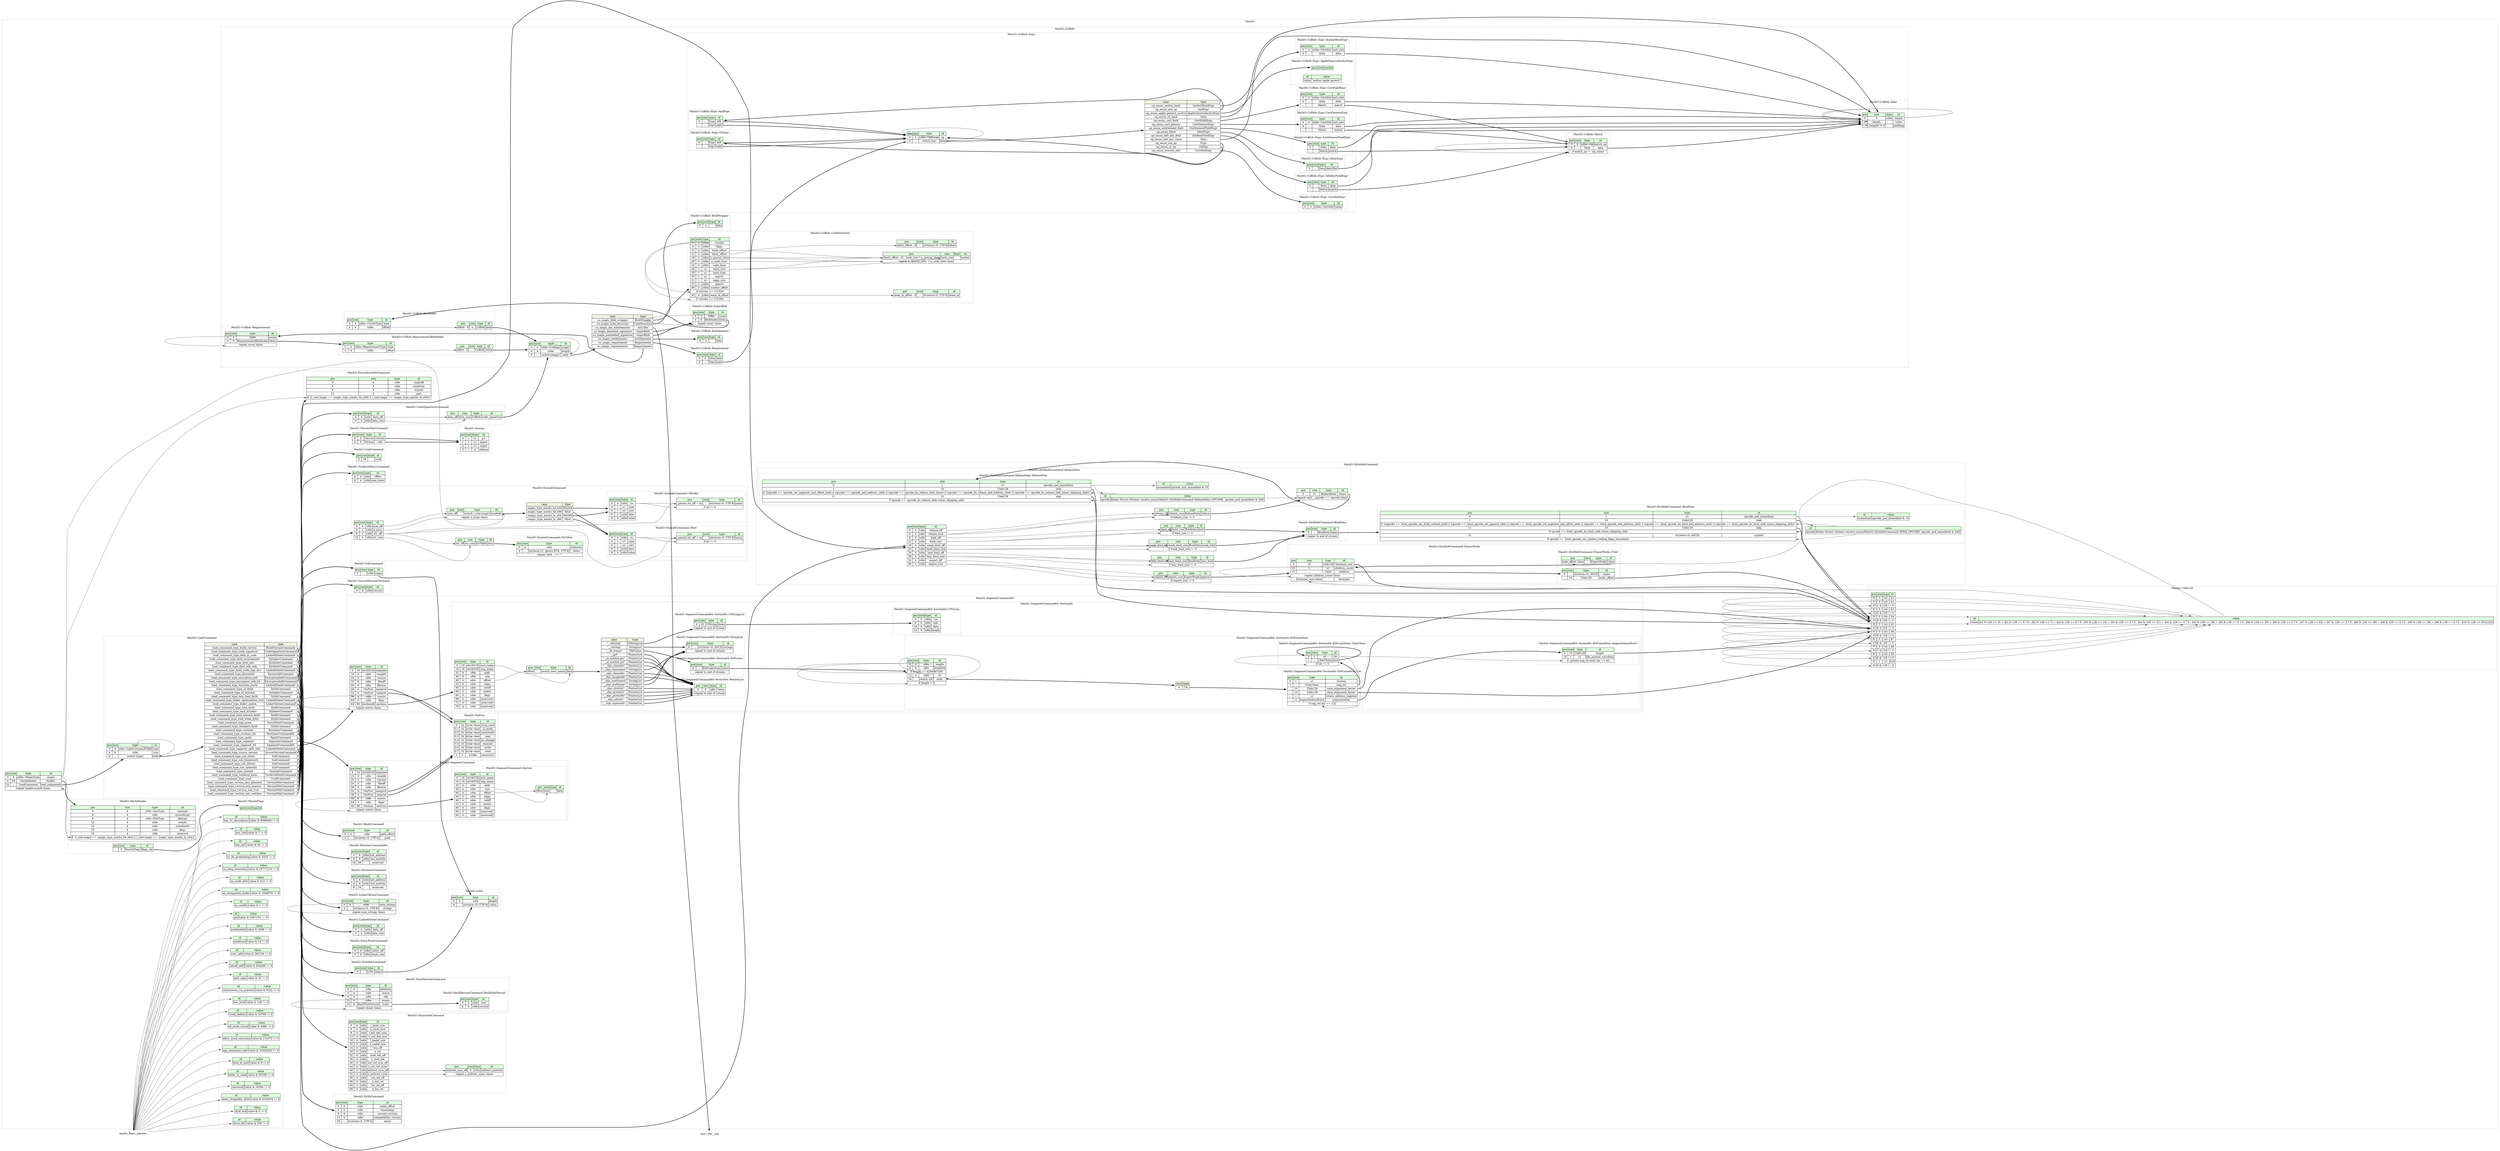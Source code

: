 digraph {
	rankdir=LR;
	node [shape=plaintext];
	subgraph cluster__mach_o {
		label="MachO";
		graph[style=dotted];

		mach_o__seq [label=<<TABLE BORDER="0" CELLBORDER="1" CELLSPACING="0">
			<TR><TD BGCOLOR="#E0FFE0">pos</TD><TD BGCOLOR="#E0FFE0">size</TD><TD BGCOLOR="#E0FFE0">type</TD><TD BGCOLOR="#E0FFE0">id</TD></TR>
			<TR><TD PORT="magic_pos">0</TD><TD PORT="magic_size">4</TD><TD>u4be→MagicType</TD><TD PORT="magic_type">magic</TD></TR>
			<TR><TD PORT="header_pos">4</TD><TD PORT="header_size">28</TD><TD>MachHeader</TD><TD PORT="header_type">header</TD></TR>
			<TR><TD PORT="load_commands_pos">32</TD><TD PORT="load_commands_size">...</TD><TD>LoadCommand</TD><TD PORT="load_commands_type">load_commands</TD></TR>
			<TR><TD COLSPAN="4" PORT="load_commands__repeat">repeat header.ncmds times</TD></TR>
		</TABLE>>];
		subgraph cluster__build_version_command {
			label="MachO::BuildVersionCommand";
			graph[style=dotted];

			build_version_command__seq [label=<<TABLE BORDER="0" CELLBORDER="1" CELLSPACING="0">
				<TR><TD BGCOLOR="#E0FFE0">pos</TD><TD BGCOLOR="#E0FFE0">size</TD><TD BGCOLOR="#E0FFE0">type</TD><TD BGCOLOR="#E0FFE0">id</TD></TR>
				<TR><TD PORT="platform_pos">0</TD><TD PORT="platform_size">4</TD><TD>u4le</TD><TD PORT="platform_type">platform</TD></TR>
				<TR><TD PORT="minos_pos">4</TD><TD PORT="minos_size">4</TD><TD>u4le</TD><TD PORT="minos_type">minos</TD></TR>
				<TR><TD PORT="sdk_pos">8</TD><TD PORT="sdk_size">4</TD><TD>u4le</TD><TD PORT="sdk_type">sdk</TD></TR>
				<TR><TD PORT="ntools_pos">12</TD><TD PORT="ntools_size">4</TD><TD>u4le</TD><TD PORT="ntools_type">ntools</TD></TR>
				<TR><TD PORT="tools_pos">16</TD><TD PORT="tools_size">8</TD><TD>BuildToolVersion</TD><TD PORT="tools_type">tools</TD></TR>
				<TR><TD COLSPAN="4" PORT="tools__repeat">repeat ntools times</TD></TR>
			</TABLE>>];
			subgraph cluster__build_tool_version {
				label="MachO::BuildVersionCommand::BuildToolVersion";
				graph[style=dotted];

				build_tool_version__seq [label=<<TABLE BORDER="0" CELLBORDER="1" CELLSPACING="0">
					<TR><TD BGCOLOR="#E0FFE0">pos</TD><TD BGCOLOR="#E0FFE0">size</TD><TD BGCOLOR="#E0FFE0">type</TD><TD BGCOLOR="#E0FFE0">id</TD></TR>
					<TR><TD PORT="tool_pos">0</TD><TD PORT="tool_size">4</TD><TD>u4le</TD><TD PORT="tool_type">tool</TD></TR>
					<TR><TD PORT="version_pos">4</TD><TD PORT="version_size">4</TD><TD>u4le</TD><TD PORT="version_type">version</TD></TR>
				</TABLE>>];
			}
		}
		subgraph cluster__code_signature_command {
			label="MachO::CodeSignatureCommand";
			graph[style=dotted];

			code_signature_command__seq [label=<<TABLE BORDER="0" CELLBORDER="1" CELLSPACING="0">
				<TR><TD BGCOLOR="#E0FFE0">pos</TD><TD BGCOLOR="#E0FFE0">size</TD><TD BGCOLOR="#E0FFE0">type</TD><TD BGCOLOR="#E0FFE0">id</TD></TR>
				<TR><TD PORT="data_off_pos">0</TD><TD PORT="data_off_size">4</TD><TD>u4le</TD><TD PORT="data_off_type">data_off</TD></TR>
				<TR><TD PORT="data_size_pos">4</TD><TD PORT="data_size_size">4</TD><TD>u4le</TD><TD PORT="data_size_type">data_size</TD></TR>
			</TABLE>>];
			code_signature_command__inst__code_signature [label=<<TABLE BORDER="0" CELLBORDER="1" CELLSPACING="0">
				<TR><TD BGCOLOR="#E0FFE0">pos</TD><TD BGCOLOR="#E0FFE0">size</TD><TD BGCOLOR="#E0FFE0">type</TD><TD BGCOLOR="#E0FFE0">id</TD></TR>
				<TR><TD PORT="code_signature_pos">data_off</TD><TD PORT="code_signature_size">data_size</TD><TD>CsBlob</TD><TD PORT="code_signature_type">code_signature</TD></TR>
			</TABLE>>];
		}
		subgraph cluster__cs_blob {
			label="MachO::CsBlob";
			graph[style=dotted];

			cs_blob__seq [label=<<TABLE BORDER="0" CELLBORDER="1" CELLSPACING="0">
				<TR><TD BGCOLOR="#E0FFE0">pos</TD><TD BGCOLOR="#E0FFE0">size</TD><TD BGCOLOR="#E0FFE0">type</TD><TD BGCOLOR="#E0FFE0">id</TD></TR>
				<TR><TD PORT="magic_pos">0</TD><TD PORT="magic_size">4</TD><TD>u4be→CsMagic</TD><TD PORT="magic_type">magic</TD></TR>
				<TR><TD PORT="length_pos">4</TD><TD PORT="length_size">4</TD><TD>u4be</TD><TD PORT="length_type">length</TD></TR>
				<TR><TD PORT="body_pos">8</TD><TD PORT="body_size">...</TD><TD>switch (magic)</TD><TD PORT="body_type">body</TD></TR>
			</TABLE>>];
cs_blob__seq_body_switch [label=<<TABLE BORDER="0" CELLBORDER="1" CELLSPACING="0">
	<TR><TD BGCOLOR="#F0F2E4">case</TD><TD BGCOLOR="#F0F2E4">type</TD></TR>
	<TR><TD>:cs_magic_blob_wrapper</TD><TD PORT="case0">BlobWrapper</TD></TR>
	<TR><TD>:cs_magic_code_directory</TD><TD PORT="case1">CodeDirectory</TD></TR>
	<TR><TD>:cs_magic_der_entitlements</TD><TD PORT="case2">Asn1Der</TD></TR>
	<TR><TD>:cs_magic_detached_signature</TD><TD PORT="case3">SuperBlob</TD></TR>
	<TR><TD>:cs_magic_embedded_signature</TD><TD PORT="case4">SuperBlob</TD></TR>
	<TR><TD>:cs_magic_entitlements</TD><TD PORT="case5">Entitlements</TD></TR>
	<TR><TD>:cs_magic_requirement</TD><TD PORT="case6">Requirement</TD></TR>
	<TR><TD>:cs_magic_requirements</TD><TD PORT="case7">Requirements</TD></TR>
</TABLE>>];
			subgraph cluster__blob_index {
				label="MachO::CsBlob::BlobIndex";
				graph[style=dotted];

				blob_index__seq [label=<<TABLE BORDER="0" CELLBORDER="1" CELLSPACING="0">
					<TR><TD BGCOLOR="#E0FFE0">pos</TD><TD BGCOLOR="#E0FFE0">size</TD><TD BGCOLOR="#E0FFE0">type</TD><TD BGCOLOR="#E0FFE0">id</TD></TR>
					<TR><TD PORT="type_pos">0</TD><TD PORT="type_size">4</TD><TD>u4be→CsslotType</TD><TD PORT="type_type">type</TD></TR>
					<TR><TD PORT="offset_pos">4</TD><TD PORT="offset_size">4</TD><TD>u4be</TD><TD PORT="offset_type">offset</TD></TR>
				</TABLE>>];
				blob_index__inst__blob [label=<<TABLE BORDER="0" CELLBORDER="1" CELLSPACING="0">
					<TR><TD BGCOLOR="#E0FFE0">pos</TD><TD BGCOLOR="#E0FFE0">size</TD><TD BGCOLOR="#E0FFE0">type</TD><TD BGCOLOR="#E0FFE0">id</TD></TR>
					<TR><TD PORT="blob_pos">offset - 8</TD><TD PORT="blob_size">⇲</TD><TD>CsBlob</TD><TD PORT="blob_type">blob</TD></TR>
				</TABLE>>];
			}
			subgraph cluster__blob_wrapper {
				label="MachO::CsBlob::BlobWrapper";
				graph[style=dotted];

				blob_wrapper__seq [label=<<TABLE BORDER="0" CELLBORDER="1" CELLSPACING="0">
					<TR><TD BGCOLOR="#E0FFE0">pos</TD><TD BGCOLOR="#E0FFE0">size</TD><TD BGCOLOR="#E0FFE0">type</TD><TD BGCOLOR="#E0FFE0">id</TD></TR>
					<TR><TD PORT="data_pos">0</TD><TD PORT="data_size">⇲</TD><TD></TD><TD PORT="data_type">data</TD></TR>
				</TABLE>>];
			}
			subgraph cluster__code_directory {
				label="MachO::CsBlob::CodeDirectory";
				graph[style=dotted];

				code_directory__seq [label=<<TABLE BORDER="0" CELLBORDER="1" CELLSPACING="0">
					<TR><TD BGCOLOR="#E0FFE0">pos</TD><TD BGCOLOR="#E0FFE0">size</TD><TD BGCOLOR="#E0FFE0">type</TD><TD BGCOLOR="#E0FFE0">id</TD></TR>
					<TR><TD PORT="version_pos">0</TD><TD PORT="version_size">4</TD><TD>u4be</TD><TD PORT="version_type">version</TD></TR>
					<TR><TD PORT="flags_pos">4</TD><TD PORT="flags_size">4</TD><TD>u4be</TD><TD PORT="flags_type">flags</TD></TR>
					<TR><TD PORT="hash_offset_pos">8</TD><TD PORT="hash_offset_size">4</TD><TD>u4be</TD><TD PORT="hash_offset_type">hash_offset</TD></TR>
					<TR><TD PORT="ident_offset_pos">12</TD><TD PORT="ident_offset_size">4</TD><TD>u4be</TD><TD PORT="ident_offset_type">ident_offset</TD></TR>
					<TR><TD PORT="n_special_slots_pos">16</TD><TD PORT="n_special_slots_size">4</TD><TD>u4be</TD><TD PORT="n_special_slots_type">n_special_slots</TD></TR>
					<TR><TD PORT="n_code_slots_pos">20</TD><TD PORT="n_code_slots_size">4</TD><TD>u4be</TD><TD PORT="n_code_slots_type">n_code_slots</TD></TR>
					<TR><TD PORT="code_limit_pos">24</TD><TD PORT="code_limit_size">4</TD><TD>u4be</TD><TD PORT="code_limit_type">code_limit</TD></TR>
					<TR><TD PORT="hash_size_pos">28</TD><TD PORT="hash_size_size">1</TD><TD>u1</TD><TD PORT="hash_size_type">hash_size</TD></TR>
					<TR><TD PORT="hash_type_pos">29</TD><TD PORT="hash_type_size">1</TD><TD>u1</TD><TD PORT="hash_type_type">hash_type</TD></TR>
					<TR><TD PORT="spare1_pos">30</TD><TD PORT="spare1_size">1</TD><TD>u1</TD><TD PORT="spare1_type">spare1</TD></TR>
					<TR><TD PORT="page_size_pos">31</TD><TD PORT="page_size_size">1</TD><TD>u1</TD><TD PORT="page_size_type">page_size</TD></TR>
					<TR><TD PORT="spare2_pos">32</TD><TD PORT="spare2_size">4</TD><TD>u4be</TD><TD PORT="spare2_type">spare2</TD></TR>
					<TR><TD PORT="scatter_offset_pos">36</TD><TD PORT="scatter_offset_size">4</TD><TD>u4be</TD><TD PORT="scatter_offset_type">scatter_offset</TD></TR>
					<TR><TD COLSPAN="4" PORT="scatter_offset__if">if version &gt;= 131328</TD></TR>
					<TR><TD PORT="team_id_offset_pos">40</TD><TD PORT="team_id_offset_size">4</TD><TD>u4be</TD><TD PORT="team_id_offset_type">team_id_offset</TD></TR>
					<TR><TD COLSPAN="4" PORT="team_id_offset__if">if version &gt;= 131584</TD></TR>
				</TABLE>>];
				code_directory__inst__hashes [label=<<TABLE BORDER="0" CELLBORDER="1" CELLSPACING="0">
					<TR><TD BGCOLOR="#E0FFE0">pos</TD><TD BGCOLOR="#E0FFE0">size</TD><TD BGCOLOR="#E0FFE0">type</TD><TD BGCOLOR="#E0FFE0">id</TD></TR>
					<TR><TD PORT="hashes_pos">(hash_offset - 8) - hash_size * n_special_slots</TD><TD PORT="hashes_size">hash_size</TD><TD></TD><TD PORT="hashes_type">hashes</TD></TR>
					<TR><TD COLSPAN="4" PORT="hashes__repeat">repeat n_special_slots + n_code_slots times</TD></TR>
				</TABLE>>];
				code_directory__inst__ident [label=<<TABLE BORDER="0" CELLBORDER="1" CELLSPACING="0">
					<TR><TD BGCOLOR="#E0FFE0">pos</TD><TD BGCOLOR="#E0FFE0">size</TD><TD BGCOLOR="#E0FFE0">type</TD><TD BGCOLOR="#E0FFE0">id</TD></TR>
					<TR><TD PORT="ident_pos">ident_offset - 8</TD><TD PORT="ident_size">...</TD><TD>str(term=0, UTF-8)</TD><TD PORT="ident_type">ident</TD></TR>
				</TABLE>>];
				code_directory__inst__team_id [label=<<TABLE BORDER="0" CELLBORDER="1" CELLSPACING="0">
					<TR><TD BGCOLOR="#E0FFE0">pos</TD><TD BGCOLOR="#E0FFE0">size</TD><TD BGCOLOR="#E0FFE0">type</TD><TD BGCOLOR="#E0FFE0">id</TD></TR>
					<TR><TD PORT="team_id_pos">team_id_offset - 8</TD><TD PORT="team_id_size">...</TD><TD>str(term=0, UTF-8)</TD><TD PORT="team_id_type">team_id</TD></TR>
				</TABLE>>];
			}
			subgraph cluster__data {
				label="MachO::CsBlob::Data";
				graph[style=dotted];

				data__seq [label=<<TABLE BORDER="0" CELLBORDER="1" CELLSPACING="0">
					<TR><TD BGCOLOR="#E0FFE0">pos</TD><TD BGCOLOR="#E0FFE0">size</TD><TD BGCOLOR="#E0FFE0">type</TD><TD BGCOLOR="#E0FFE0">id</TD></TR>
					<TR><TD PORT="length_pos">0</TD><TD PORT="length_size">4</TD><TD>u4be</TD><TD PORT="length_type">length</TD></TR>
					<TR><TD PORT="value_pos">4</TD><TD PORT="value_size">length</TD><TD></TD><TD PORT="value_type">value</TD></TR>
					<TR><TD PORT="padding_pos">...</TD><TD PORT="padding_size">-(length) % 4</TD><TD></TD><TD PORT="padding_type">padding</TD></TR>
				</TABLE>>];
			}
			subgraph cluster__entitlements {
				label="MachO::CsBlob::Entitlements";
				graph[style=dotted];

				entitlements__seq [label=<<TABLE BORDER="0" CELLBORDER="1" CELLSPACING="0">
					<TR><TD BGCOLOR="#E0FFE0">pos</TD><TD BGCOLOR="#E0FFE0">size</TD><TD BGCOLOR="#E0FFE0">type</TD><TD BGCOLOR="#E0FFE0">id</TD></TR>
					<TR><TD PORT="data_pos">0</TD><TD PORT="data_size">⇲</TD><TD></TD><TD PORT="data_type">data</TD></TR>
				</TABLE>>];
			}
			subgraph cluster__expr {
				label="MachO::CsBlob::Expr";
				graph[style=dotted];

				expr__seq [label=<<TABLE BORDER="0" CELLBORDER="1" CELLSPACING="0">
					<TR><TD BGCOLOR="#E0FFE0">pos</TD><TD BGCOLOR="#E0FFE0">size</TD><TD BGCOLOR="#E0FFE0">type</TD><TD BGCOLOR="#E0FFE0">id</TD></TR>
					<TR><TD PORT="op_pos">0</TD><TD PORT="op_size">4</TD><TD>u4be→OpEnum</TD><TD PORT="op_type">op</TD></TR>
					<TR><TD PORT="data_pos">4</TD><TD PORT="data_size">...</TD><TD>switch (op)</TD><TD PORT="data_type">data</TD></TR>
				</TABLE>>];
expr__seq_data_switch [label=<<TABLE BORDER="0" CELLBORDER="1" CELLSPACING="0">
	<TR><TD BGCOLOR="#F0F2E4">case</TD><TD BGCOLOR="#F0F2E4">type</TD></TR>
	<TR><TD>:op_enum_anchor_hash</TD><TD PORT="case0">AnchorHashExpr</TD></TR>
	<TR><TD>:op_enum_and_op</TD><TD PORT="case1">AndExpr</TD></TR>
	<TR><TD>:op_enum_apple_generic_anchor</TD><TD PORT="case2">AppleGenericAnchorExpr</TD></TR>
	<TR><TD>:op_enum_cd_hash</TD><TD PORT="case3">Data</TD></TR>
	<TR><TD>:op_enum_cert_field</TD><TD PORT="case4">CertFieldExpr</TD></TR>
	<TR><TD>:op_enum_cert_generic</TD><TD PORT="case5">CertGenericExpr</TD></TR>
	<TR><TD>:op_enum_entitlement_field</TD><TD PORT="case6">EntitlementFieldExpr</TD></TR>
	<TR><TD>:op_enum_ident</TD><TD PORT="case7">IdentExpr</TD></TR>
	<TR><TD>:op_enum_info_key_field</TD><TD PORT="case8">InfoKeyFieldExpr</TD></TR>
	<TR><TD>:op_enum_info_key_value</TD><TD PORT="case9">Data</TD></TR>
	<TR><TD>:op_enum_not_op</TD><TD PORT="case10">Expr</TD></TR>
	<TR><TD>:op_enum_or_op</TD><TD PORT="case11">OrExpr</TD></TR>
	<TR><TD>:op_enum_trusted_cert</TD><TD PORT="case12">CertSlotExpr</TD></TR>
</TABLE>>];
				subgraph cluster__anchor_hash_expr {
					label="MachO::CsBlob::Expr::AnchorHashExpr";
					graph[style=dotted];

					anchor_hash_expr__seq [label=<<TABLE BORDER="0" CELLBORDER="1" CELLSPACING="0">
						<TR><TD BGCOLOR="#E0FFE0">pos</TD><TD BGCOLOR="#E0FFE0">size</TD><TD BGCOLOR="#E0FFE0">type</TD><TD BGCOLOR="#E0FFE0">id</TD></TR>
						<TR><TD PORT="cert_slot_pos">0</TD><TD PORT="cert_slot_size">4</TD><TD>u4be→CertSlot</TD><TD PORT="cert_slot_type">cert_slot</TD></TR>
						<TR><TD PORT="data_pos">4</TD><TD PORT="data_size">...</TD><TD>Data</TD><TD PORT="data_type">data</TD></TR>
					</TABLE>>];
				}
				subgraph cluster__and_expr {
					label="MachO::CsBlob::Expr::AndExpr";
					graph[style=dotted];

					and_expr__seq [label=<<TABLE BORDER="0" CELLBORDER="1" CELLSPACING="0">
						<TR><TD BGCOLOR="#E0FFE0">pos</TD><TD BGCOLOR="#E0FFE0">size</TD><TD BGCOLOR="#E0FFE0">type</TD><TD BGCOLOR="#E0FFE0">id</TD></TR>
						<TR><TD PORT="left_pos">0</TD><TD PORT="left_size">...</TD><TD>Expr</TD><TD PORT="left_type">left</TD></TR>
						<TR><TD PORT="right_pos">...</TD><TD PORT="right_size">...</TD><TD>Expr</TD><TD PORT="right_type">right</TD></TR>
					</TABLE>>];
				}
				subgraph cluster__apple_generic_anchor_expr {
					label="MachO::CsBlob::Expr::AppleGenericAnchorExpr";
					graph[style=dotted];

					apple_generic_anchor_expr__seq [label=<<TABLE BORDER="0" CELLBORDER="1" CELLSPACING="0">
						<TR><TD BGCOLOR="#E0FFE0">pos</TD><TD BGCOLOR="#E0FFE0">size</TD><TD BGCOLOR="#E0FFE0">type</TD><TD BGCOLOR="#E0FFE0">id</TD></TR>
					</TABLE>>];
					apple_generic_anchor_expr__inst__value [label=<<TABLE BORDER="0" CELLBORDER="1" CELLSPACING="0">
						<TR><TD BGCOLOR="#E0FFE0">id</TD><TD BGCOLOR="#E0FFE0">value</TD></TR>
						<TR><TD>value</TD><TD>&quot;anchor apple generic&quot;</TD></TR>
					</TABLE>>];
				}
				subgraph cluster__cert_field_expr {
					label="MachO::CsBlob::Expr::CertFieldExpr";
					graph[style=dotted];

					cert_field_expr__seq [label=<<TABLE BORDER="0" CELLBORDER="1" CELLSPACING="0">
						<TR><TD BGCOLOR="#E0FFE0">pos</TD><TD BGCOLOR="#E0FFE0">size</TD><TD BGCOLOR="#E0FFE0">type</TD><TD BGCOLOR="#E0FFE0">id</TD></TR>
						<TR><TD PORT="cert_slot_pos">0</TD><TD PORT="cert_slot_size">4</TD><TD>u4be→CertSlot</TD><TD PORT="cert_slot_type">cert_slot</TD></TR>
						<TR><TD PORT="data_pos">4</TD><TD PORT="data_size">...</TD><TD>Data</TD><TD PORT="data_type">data</TD></TR>
						<TR><TD PORT="match_pos">...</TD><TD PORT="match_size">...</TD><TD>Match</TD><TD PORT="match_type">match</TD></TR>
					</TABLE>>];
				}
				subgraph cluster__cert_generic_expr {
					label="MachO::CsBlob::Expr::CertGenericExpr";
					graph[style=dotted];

					cert_generic_expr__seq [label=<<TABLE BORDER="0" CELLBORDER="1" CELLSPACING="0">
						<TR><TD BGCOLOR="#E0FFE0">pos</TD><TD BGCOLOR="#E0FFE0">size</TD><TD BGCOLOR="#E0FFE0">type</TD><TD BGCOLOR="#E0FFE0">id</TD></TR>
						<TR><TD PORT="cert_slot_pos">0</TD><TD PORT="cert_slot_size">4</TD><TD>u4be→CertSlot</TD><TD PORT="cert_slot_type">cert_slot</TD></TR>
						<TR><TD PORT="data_pos">4</TD><TD PORT="data_size">...</TD><TD>Data</TD><TD PORT="data_type">data</TD></TR>
						<TR><TD PORT="match_pos">...</TD><TD PORT="match_size">...</TD><TD>Match</TD><TD PORT="match_type">match</TD></TR>
					</TABLE>>];
				}
				subgraph cluster__cert_slot_expr {
					label="MachO::CsBlob::Expr::CertSlotExpr";
					graph[style=dotted];

					cert_slot_expr__seq [label=<<TABLE BORDER="0" CELLBORDER="1" CELLSPACING="0">
						<TR><TD BGCOLOR="#E0FFE0">pos</TD><TD BGCOLOR="#E0FFE0">size</TD><TD BGCOLOR="#E0FFE0">type</TD><TD BGCOLOR="#E0FFE0">id</TD></TR>
						<TR><TD PORT="value_pos">0</TD><TD PORT="value_size">4</TD><TD>u4be→CertSlot</TD><TD PORT="value_type">value</TD></TR>
					</TABLE>>];
				}
				subgraph cluster__entitlement_field_expr {
					label="MachO::CsBlob::Expr::EntitlementFieldExpr";
					graph[style=dotted];

					entitlement_field_expr__seq [label=<<TABLE BORDER="0" CELLBORDER="1" CELLSPACING="0">
						<TR><TD BGCOLOR="#E0FFE0">pos</TD><TD BGCOLOR="#E0FFE0">size</TD><TD BGCOLOR="#E0FFE0">type</TD><TD BGCOLOR="#E0FFE0">id</TD></TR>
						<TR><TD PORT="data_pos">0</TD><TD PORT="data_size">...</TD><TD>Data</TD><TD PORT="data_type">data</TD></TR>
						<TR><TD PORT="match_pos">...</TD><TD PORT="match_size">...</TD><TD>Match</TD><TD PORT="match_type">match</TD></TR>
					</TABLE>>];
				}
				subgraph cluster__ident_expr {
					label="MachO::CsBlob::Expr::IdentExpr";
					graph[style=dotted];

					ident_expr__seq [label=<<TABLE BORDER="0" CELLBORDER="1" CELLSPACING="0">
						<TR><TD BGCOLOR="#E0FFE0">pos</TD><TD BGCOLOR="#E0FFE0">size</TD><TD BGCOLOR="#E0FFE0">type</TD><TD BGCOLOR="#E0FFE0">id</TD></TR>
						<TR><TD PORT="identifier_pos">0</TD><TD PORT="identifier_size">...</TD><TD>Data</TD><TD PORT="identifier_type">identifier</TD></TR>
					</TABLE>>];
				}
				subgraph cluster__info_key_field_expr {
					label="MachO::CsBlob::Expr::InfoKeyFieldExpr";
					graph[style=dotted];

					info_key_field_expr__seq [label=<<TABLE BORDER="0" CELLBORDER="1" CELLSPACING="0">
						<TR><TD BGCOLOR="#E0FFE0">pos</TD><TD BGCOLOR="#E0FFE0">size</TD><TD BGCOLOR="#E0FFE0">type</TD><TD BGCOLOR="#E0FFE0">id</TD></TR>
						<TR><TD PORT="data_pos">0</TD><TD PORT="data_size">...</TD><TD>Data</TD><TD PORT="data_type">data</TD></TR>
						<TR><TD PORT="match_pos">...</TD><TD PORT="match_size">...</TD><TD>Match</TD><TD PORT="match_type">match</TD></TR>
					</TABLE>>];
				}
				subgraph cluster__or_expr {
					label="MachO::CsBlob::Expr::OrExpr";
					graph[style=dotted];

					or_expr__seq [label=<<TABLE BORDER="0" CELLBORDER="1" CELLSPACING="0">
						<TR><TD BGCOLOR="#E0FFE0">pos</TD><TD BGCOLOR="#E0FFE0">size</TD><TD BGCOLOR="#E0FFE0">type</TD><TD BGCOLOR="#E0FFE0">id</TD></TR>
						<TR><TD PORT="left_pos">0</TD><TD PORT="left_size">...</TD><TD>Expr</TD><TD PORT="left_type">left</TD></TR>
						<TR><TD PORT="right_pos">...</TD><TD PORT="right_size">...</TD><TD>Expr</TD><TD PORT="right_type">right</TD></TR>
					</TABLE>>];
				}
			}
			subgraph cluster__match {
				label="MachO::CsBlob::Match";
				graph[style=dotted];

				match__seq [label=<<TABLE BORDER="0" CELLBORDER="1" CELLSPACING="0">
					<TR><TD BGCOLOR="#E0FFE0">pos</TD><TD BGCOLOR="#E0FFE0">size</TD><TD BGCOLOR="#E0FFE0">type</TD><TD BGCOLOR="#E0FFE0">id</TD></TR>
					<TR><TD PORT="match_op_pos">0</TD><TD PORT="match_op_size">4</TD><TD>u4be→Op</TD><TD PORT="match_op_type">match_op</TD></TR>
					<TR><TD PORT="data_pos">4</TD><TD PORT="data_size">...</TD><TD>Data</TD><TD PORT="data_type">data</TD></TR>
					<TR><TD COLSPAN="4" PORT="data__if">if match_op != :op_exists</TD></TR>
				</TABLE>>];
			}
			subgraph cluster__requirement {
				label="MachO::CsBlob::Requirement";
				graph[style=dotted];

				requirement__seq [label=<<TABLE BORDER="0" CELLBORDER="1" CELLSPACING="0">
					<TR><TD BGCOLOR="#E0FFE0">pos</TD><TD BGCOLOR="#E0FFE0">size</TD><TD BGCOLOR="#E0FFE0">type</TD><TD BGCOLOR="#E0FFE0">id</TD></TR>
					<TR><TD PORT="kind_pos">0</TD><TD PORT="kind_size">4</TD><TD>u4be</TD><TD PORT="kind_type">kind</TD></TR>
					<TR><TD PORT="expr_pos">4</TD><TD PORT="expr_size">...</TD><TD>Expr</TD><TD PORT="expr_type">expr</TD></TR>
				</TABLE>>];
			}
			subgraph cluster__requirements {
				label="MachO::CsBlob::Requirements";
				graph[style=dotted];

				requirements__seq [label=<<TABLE BORDER="0" CELLBORDER="1" CELLSPACING="0">
					<TR><TD BGCOLOR="#E0FFE0">pos</TD><TD BGCOLOR="#E0FFE0">size</TD><TD BGCOLOR="#E0FFE0">type</TD><TD BGCOLOR="#E0FFE0">id</TD></TR>
					<TR><TD PORT="count_pos">0</TD><TD PORT="count_size">4</TD><TD>u4be</TD><TD PORT="count_type">count</TD></TR>
					<TR><TD PORT="items_pos">4</TD><TD PORT="items_size">8</TD><TD>RequirementsBlobIndex</TD><TD PORT="items_type">items</TD></TR>
					<TR><TD COLSPAN="4" PORT="items__repeat">repeat count times</TD></TR>
				</TABLE>>];
			}
			subgraph cluster__requirements_blob_index {
				label="MachO::CsBlob::RequirementsBlobIndex";
				graph[style=dotted];

				requirements_blob_index__seq [label=<<TABLE BORDER="0" CELLBORDER="1" CELLSPACING="0">
					<TR><TD BGCOLOR="#E0FFE0">pos</TD><TD BGCOLOR="#E0FFE0">size</TD><TD BGCOLOR="#E0FFE0">type</TD><TD BGCOLOR="#E0FFE0">id</TD></TR>
					<TR><TD PORT="type_pos">0</TD><TD PORT="type_size">4</TD><TD>u4be→RequirementType</TD><TD PORT="type_type">type</TD></TR>
					<TR><TD PORT="offset_pos">4</TD><TD PORT="offset_size">4</TD><TD>u4be</TD><TD PORT="offset_type">offset</TD></TR>
				</TABLE>>];
				requirements_blob_index__inst__value [label=<<TABLE BORDER="0" CELLBORDER="1" CELLSPACING="0">
					<TR><TD BGCOLOR="#E0FFE0">pos</TD><TD BGCOLOR="#E0FFE0">size</TD><TD BGCOLOR="#E0FFE0">type</TD><TD BGCOLOR="#E0FFE0">id</TD></TR>
					<TR><TD PORT="value_pos">offset - 8</TD><TD PORT="value_size">...</TD><TD>CsBlob</TD><TD PORT="value_type">value</TD></TR>
				</TABLE>>];
			}
			subgraph cluster__super_blob {
				label="MachO::CsBlob::SuperBlob";
				graph[style=dotted];

				super_blob__seq [label=<<TABLE BORDER="0" CELLBORDER="1" CELLSPACING="0">
					<TR><TD BGCOLOR="#E0FFE0">pos</TD><TD BGCOLOR="#E0FFE0">size</TD><TD BGCOLOR="#E0FFE0">type</TD><TD BGCOLOR="#E0FFE0">id</TD></TR>
					<TR><TD PORT="count_pos">0</TD><TD PORT="count_size">4</TD><TD>u4be</TD><TD PORT="count_type">count</TD></TR>
					<TR><TD PORT="blobs_pos">4</TD><TD PORT="blobs_size">8</TD><TD>BlobIndex</TD><TD PORT="blobs_type">blobs</TD></TR>
					<TR><TD COLSPAN="4" PORT="blobs__repeat">repeat count times</TD></TR>
				</TABLE>>];
			}
		}
		subgraph cluster__dyld_info_command {
			label="MachO::DyldInfoCommand";
			graph[style=dotted];

			dyld_info_command__seq [label=<<TABLE BORDER="0" CELLBORDER="1" CELLSPACING="0">
				<TR><TD BGCOLOR="#E0FFE0">pos</TD><TD BGCOLOR="#E0FFE0">size</TD><TD BGCOLOR="#E0FFE0">type</TD><TD BGCOLOR="#E0FFE0">id</TD></TR>
				<TR><TD PORT="rebase_off_pos">0</TD><TD PORT="rebase_off_size">4</TD><TD>u4le</TD><TD PORT="rebase_off_type">rebase_off</TD></TR>
				<TR><TD PORT="rebase_size_pos">4</TD><TD PORT="rebase_size_size">4</TD><TD>u4le</TD><TD PORT="rebase_size_type">rebase_size</TD></TR>
				<TR><TD PORT="bind_off_pos">8</TD><TD PORT="bind_off_size">4</TD><TD>u4le</TD><TD PORT="bind_off_type">bind_off</TD></TR>
				<TR><TD PORT="bind_size_pos">12</TD><TD PORT="bind_size_size">4</TD><TD>u4le</TD><TD PORT="bind_size_type">bind_size</TD></TR>
				<TR><TD PORT="weak_bind_off_pos">16</TD><TD PORT="weak_bind_off_size">4</TD><TD>u4le</TD><TD PORT="weak_bind_off_type">weak_bind_off</TD></TR>
				<TR><TD PORT="weak_bind_size_pos">20</TD><TD PORT="weak_bind_size_size">4</TD><TD>u4le</TD><TD PORT="weak_bind_size_type">weak_bind_size</TD></TR>
				<TR><TD PORT="lazy_bind_off_pos">24</TD><TD PORT="lazy_bind_off_size">4</TD><TD>u4le</TD><TD PORT="lazy_bind_off_type">lazy_bind_off</TD></TR>
				<TR><TD PORT="lazy_bind_size_pos">28</TD><TD PORT="lazy_bind_size_size">4</TD><TD>u4le</TD><TD PORT="lazy_bind_size_type">lazy_bind_size</TD></TR>
				<TR><TD PORT="export_off_pos">32</TD><TD PORT="export_off_size">4</TD><TD>u4le</TD><TD PORT="export_off_type">export_off</TD></TR>
				<TR><TD PORT="export_size_pos">36</TD><TD PORT="export_size_size">4</TD><TD>u4le</TD><TD PORT="export_size_type">export_size</TD></TR>
			</TABLE>>];
			dyld_info_command__inst__bind [label=<<TABLE BORDER="0" CELLBORDER="1" CELLSPACING="0">
				<TR><TD BGCOLOR="#E0FFE0">pos</TD><TD BGCOLOR="#E0FFE0">size</TD><TD BGCOLOR="#E0FFE0">type</TD><TD BGCOLOR="#E0FFE0">id</TD></TR>
				<TR><TD PORT="bind_pos">bind_off</TD><TD PORT="bind_size">bind_size</TD><TD>BindData</TD><TD PORT="bind_type">bind</TD></TR>
				<TR><TD COLSPAN="4" PORT="bind__if">if bind_size != 0</TD></TR>
			</TABLE>>];
			dyld_info_command__inst__exports [label=<<TABLE BORDER="0" CELLBORDER="1" CELLSPACING="0">
				<TR><TD BGCOLOR="#E0FFE0">pos</TD><TD BGCOLOR="#E0FFE0">size</TD><TD BGCOLOR="#E0FFE0">type</TD><TD BGCOLOR="#E0FFE0">id</TD></TR>
				<TR><TD PORT="exports_pos">export_off</TD><TD PORT="exports_size">export_size</TD><TD>ExportNode</TD><TD PORT="exports_type">exports</TD></TR>
				<TR><TD COLSPAN="4" PORT="exports__if">if export_size != 0</TD></TR>
			</TABLE>>];
			dyld_info_command__inst__lazy_bind [label=<<TABLE BORDER="0" CELLBORDER="1" CELLSPACING="0">
				<TR><TD BGCOLOR="#E0FFE0">pos</TD><TD BGCOLOR="#E0FFE0">size</TD><TD BGCOLOR="#E0FFE0">type</TD><TD BGCOLOR="#E0FFE0">id</TD></TR>
				<TR><TD PORT="lazy_bind_pos">lazy_bind_off</TD><TD PORT="lazy_bind_size">lazy_bind_size</TD><TD>BindData</TD><TD PORT="lazy_bind_type">lazy_bind</TD></TR>
				<TR><TD COLSPAN="4" PORT="lazy_bind__if">if lazy_bind_size != 0</TD></TR>
			</TABLE>>];
			dyld_info_command__inst__rebase [label=<<TABLE BORDER="0" CELLBORDER="1" CELLSPACING="0">
				<TR><TD BGCOLOR="#E0FFE0">pos</TD><TD BGCOLOR="#E0FFE0">size</TD><TD BGCOLOR="#E0FFE0">type</TD><TD BGCOLOR="#E0FFE0">id</TD></TR>
				<TR><TD PORT="rebase_pos">rebase_off</TD><TD PORT="rebase_size">rebase_size</TD><TD>RebaseData</TD><TD PORT="rebase_type">rebase</TD></TR>
				<TR><TD COLSPAN="4" PORT="rebase__if">if rebase_size != 0</TD></TR>
			</TABLE>>];
			dyld_info_command__inst__weak_bind [label=<<TABLE BORDER="0" CELLBORDER="1" CELLSPACING="0">
				<TR><TD BGCOLOR="#E0FFE0">pos</TD><TD BGCOLOR="#E0FFE0">size</TD><TD BGCOLOR="#E0FFE0">type</TD><TD BGCOLOR="#E0FFE0">id</TD></TR>
				<TR><TD PORT="weak_bind_pos">weak_bind_off</TD><TD PORT="weak_bind_size">weak_bind_size</TD><TD>BindData</TD><TD PORT="weak_bind_type">weak_bind</TD></TR>
				<TR><TD COLSPAN="4" PORT="weak_bind__if">if weak_bind_size != 0</TD></TR>
			</TABLE>>];
			subgraph cluster__bind_data {
				label="MachO::DyldInfoCommand::BindData";
				graph[style=dotted];

				bind_data__seq [label=<<TABLE BORDER="0" CELLBORDER="1" CELLSPACING="0">
					<TR><TD BGCOLOR="#E0FFE0">pos</TD><TD BGCOLOR="#E0FFE0">size</TD><TD BGCOLOR="#E0FFE0">type</TD><TD BGCOLOR="#E0FFE0">id</TD></TR>
					<TR><TD PORT="items_pos">0</TD><TD PORT="items_size">...</TD><TD>BindItem</TD><TD PORT="items_type">items</TD></TR>
					<TR><TD COLSPAN="4" PORT="items__repeat">repeat to end of stream</TD></TR>
				</TABLE>>];
			}
			subgraph cluster__bind_item {
				label="MachO::DyldInfoCommand::BindItem";
				graph[style=dotted];

				bind_item__seq [label=<<TABLE BORDER="0" CELLBORDER="1" CELLSPACING="0">
					<TR><TD BGCOLOR="#E0FFE0">pos</TD><TD BGCOLOR="#E0FFE0">size</TD><TD BGCOLOR="#E0FFE0">type</TD><TD BGCOLOR="#E0FFE0">id</TD></TR>
					<TR><TD PORT="opcode_and_immediate_pos">0</TD><TD PORT="opcode_and_immediate_size">1</TD><TD>u1</TD><TD PORT="opcode_and_immediate_type">opcode_and_immediate</TD></TR>
					<TR><TD PORT="uleb_pos">1</TD><TD PORT="uleb_size">10</TD><TD>Uleb128</TD><TD PORT="uleb_type">uleb</TD></TR>
					<TR><TD COLSPAN="4" PORT="uleb__if">if  ((opcode == :bind_opcode_set_dylib_ordinal_uleb) || (opcode == :bind_opcode_set_append_sleb) || (opcode == :bind_opcode_set_segment_and_offset_uleb) || (opcode == :bind_opcode_add_address_uleb) || (opcode == :bind_opcode_do_bind_add_address_uleb) || (opcode == :bind_opcode_do_bind_uleb_times_skipping_uleb)) </TD></TR>
					<TR><TD PORT="skip_pos">11</TD><TD PORT="skip_size">10</TD><TD>Uleb128</TD><TD PORT="skip_type">skip</TD></TR>
					<TR><TD COLSPAN="4" PORT="skip__if">if opcode == :bind_opcode_do_bind_uleb_times_skipping_uleb</TD></TR>
					<TR><TD PORT="symbol_pos">21</TD><TD PORT="symbol_size">...</TD><TD>str(term=0, ASCII)</TD><TD PORT="symbol_type">symbol</TD></TR>
					<TR><TD COLSPAN="4" PORT="symbol__if">if opcode == :bind_opcode_set_symbol_trailing_flags_immediate</TD></TR>
				</TABLE>>];
				bind_item__inst__immediate [label=<<TABLE BORDER="0" CELLBORDER="1" CELLSPACING="0">
					<TR><TD BGCOLOR="#E0FFE0">id</TD><TD BGCOLOR="#E0FFE0">value</TD></TR>
					<TR><TD>immediate</TD><TD>opcode_and_immediate &amp; 15</TD></TR>
				</TABLE>>];
				bind_item__inst__opcode [label=<<TABLE BORDER="0" CELLBORDER="1" CELLSPACING="0">
					<TR><TD BGCOLOR="#E0FFE0">id</TD><TD BGCOLOR="#E0FFE0">value</TD></TR>
					<TR><TD>opcode</TD><TD>Kaitai::Struct::Stream::resolve_enum(MachO::DyldInfoCommand::BIND_OPCODE, opcode_and_immediate &amp; 240)</TD></TR>
				</TABLE>>];
			}
			subgraph cluster__export_node {
				label="MachO::DyldInfoCommand::ExportNode";
				graph[style=dotted];

				export_node__seq [label=<<TABLE BORDER="0" CELLBORDER="1" CELLSPACING="0">
					<TR><TD BGCOLOR="#E0FFE0">pos</TD><TD BGCOLOR="#E0FFE0">size</TD><TD BGCOLOR="#E0FFE0">type</TD><TD BGCOLOR="#E0FFE0">id</TD></TR>
					<TR><TD PORT="terminal_size_pos">0</TD><TD PORT="terminal_size_size">10</TD><TD>Uleb128</TD><TD PORT="terminal_size_type">terminal_size</TD></TR>
					<TR><TD PORT="children_count_pos">10</TD><TD PORT="children_count_size">1</TD><TD>u1</TD><TD PORT="children_count_type">children_count</TD></TR>
					<TR><TD PORT="children_pos">11</TD><TD PORT="children_size">...</TD><TD>Child</TD><TD PORT="children_type">children</TD></TR>
					<TR><TD COLSPAN="4" PORT="children__repeat">repeat children_count times</TD></TR>
					<TR><TD PORT="terminal_pos">...</TD><TD PORT="terminal_size">terminal_size.value</TD><TD></TD><TD PORT="terminal_type">terminal</TD></TR>
				</TABLE>>];
				subgraph cluster__child {
					label="MachO::DyldInfoCommand::ExportNode::Child";
					graph[style=dotted];

					child__seq [label=<<TABLE BORDER="0" CELLBORDER="1" CELLSPACING="0">
						<TR><TD BGCOLOR="#E0FFE0">pos</TD><TD BGCOLOR="#E0FFE0">size</TD><TD BGCOLOR="#E0FFE0">type</TD><TD BGCOLOR="#E0FFE0">id</TD></TR>
						<TR><TD PORT="name_pos">0</TD><TD PORT="name_size">...</TD><TD>str(term=0, ASCII)</TD><TD PORT="name_type">name</TD></TR>
						<TR><TD PORT="node_offset_pos">...</TD><TD PORT="node_offset_size">10</TD><TD>Uleb128</TD><TD PORT="node_offset_type">node_offset</TD></TR>
					</TABLE>>];
					child__inst__value [label=<<TABLE BORDER="0" CELLBORDER="1" CELLSPACING="0">
						<TR><TD BGCOLOR="#E0FFE0">pos</TD><TD BGCOLOR="#E0FFE0">size</TD><TD BGCOLOR="#E0FFE0">type</TD><TD BGCOLOR="#E0FFE0">id</TD></TR>
						<TR><TD PORT="value_pos">node_offset.value</TD><TD PORT="value_size">...</TD><TD>ExportNode</TD><TD PORT="value_type">value</TD></TR>
					</TABLE>>];
				}
			}
			subgraph cluster__rebase_data {
				label="MachO::DyldInfoCommand::RebaseData";
				graph[style=dotted];

				rebase_data__seq [label=<<TABLE BORDER="0" CELLBORDER="1" CELLSPACING="0">
					<TR><TD BGCOLOR="#E0FFE0">pos</TD><TD BGCOLOR="#E0FFE0">size</TD><TD BGCOLOR="#E0FFE0">type</TD><TD BGCOLOR="#E0FFE0">id</TD></TR>
					<TR><TD PORT="items_pos">0</TD><TD PORT="items_size">21</TD><TD>RebaseItem</TD><TD PORT="items_type">items</TD></TR>
					<TR><TD COLSPAN="4" PORT="items__repeat">repeat until _.opcode == :opcode_done</TD></TR>
				</TABLE>>];
				subgraph cluster__rebase_item {
					label="MachO::DyldInfoCommand::RebaseData::RebaseItem";
					graph[style=dotted];

					rebase_item__seq [label=<<TABLE BORDER="0" CELLBORDER="1" CELLSPACING="0">
						<TR><TD BGCOLOR="#E0FFE0">pos</TD><TD BGCOLOR="#E0FFE0">size</TD><TD BGCOLOR="#E0FFE0">type</TD><TD BGCOLOR="#E0FFE0">id</TD></TR>
						<TR><TD PORT="opcode_and_immediate_pos">0</TD><TD PORT="opcode_and_immediate_size">1</TD><TD>u1</TD><TD PORT="opcode_and_immediate_type">opcode_and_immediate</TD></TR>
						<TR><TD PORT="uleb_pos">1</TD><TD PORT="uleb_size">10</TD><TD>Uleb128</TD><TD PORT="uleb_type">uleb</TD></TR>
						<TR><TD COLSPAN="4" PORT="uleb__if">if  ((opcode == :opcode_set_segment_and_offset_uleb) || (opcode == :opcode_add_address_uleb) || (opcode == :opcode_do_rebase_uleb_times) || (opcode == :opcode_do_rebase_add_address_uleb) || (opcode == :opcode_do_rebase_uleb_times_skipping_uleb)) </TD></TR>
						<TR><TD PORT="skip_pos">11</TD><TD PORT="skip_size">10</TD><TD>Uleb128</TD><TD PORT="skip_type">skip</TD></TR>
						<TR><TD COLSPAN="4" PORT="skip__if">if opcode == :opcode_do_rebase_uleb_times_skipping_uleb</TD></TR>
					</TABLE>>];
					rebase_item__inst__immediate [label=<<TABLE BORDER="0" CELLBORDER="1" CELLSPACING="0">
						<TR><TD BGCOLOR="#E0FFE0">id</TD><TD BGCOLOR="#E0FFE0">value</TD></TR>
						<TR><TD>immediate</TD><TD>opcode_and_immediate &amp; 15</TD></TR>
					</TABLE>>];
					rebase_item__inst__opcode [label=<<TABLE BORDER="0" CELLBORDER="1" CELLSPACING="0">
						<TR><TD BGCOLOR="#E0FFE0">id</TD><TD BGCOLOR="#E0FFE0">value</TD></TR>
						<TR><TD>opcode</TD><TD>Kaitai::Struct::Stream::resolve_enum(MachO::DyldInfoCommand::RebaseData::OPCODE, opcode_and_immediate &amp; 240)</TD></TR>
					</TABLE>>];
				}
			}
		}
		subgraph cluster__dylib_command {
			label="MachO::DylibCommand";
			graph[style=dotted];

			dylib_command__seq [label=<<TABLE BORDER="0" CELLBORDER="1" CELLSPACING="0">
				<TR><TD BGCOLOR="#E0FFE0">pos</TD><TD BGCOLOR="#E0FFE0">size</TD><TD BGCOLOR="#E0FFE0">type</TD><TD BGCOLOR="#E0FFE0">id</TD></TR>
				<TR><TD PORT="name_offset_pos">0</TD><TD PORT="name_offset_size">4</TD><TD>u4le</TD><TD PORT="name_offset_type">name_offset</TD></TR>
				<TR><TD PORT="timestamp_pos">4</TD><TD PORT="timestamp_size">4</TD><TD>u4le</TD><TD PORT="timestamp_type">timestamp</TD></TR>
				<TR><TD PORT="current_version_pos">8</TD><TD PORT="current_version_size">4</TD><TD>u4le</TD><TD PORT="current_version_type">current_version</TD></TR>
				<TR><TD PORT="compatibility_version_pos">12</TD><TD PORT="compatibility_version_size">4</TD><TD>u4le</TD><TD PORT="compatibility_version_type">compatibility_version</TD></TR>
				<TR><TD PORT="name_pos">16</TD><TD PORT="name_size">...</TD><TD>str(term=0, UTF-8)</TD><TD PORT="name_type">name</TD></TR>
			</TABLE>>];
		}
		subgraph cluster__dylinker_command {
			label="MachO::DylinkerCommand";
			graph[style=dotted];

			dylinker_command__seq [label=<<TABLE BORDER="0" CELLBORDER="1" CELLSPACING="0">
				<TR><TD BGCOLOR="#E0FFE0">pos</TD><TD BGCOLOR="#E0FFE0">size</TD><TD BGCOLOR="#E0FFE0">type</TD><TD BGCOLOR="#E0FFE0">id</TD></TR>
				<TR><TD PORT="name_pos">0</TD><TD PORT="name_size">...</TD><TD>LcStr</TD><TD PORT="name_type">name</TD></TR>
			</TABLE>>];
		}
		subgraph cluster__dysymtab_command {
			label="MachO::DysymtabCommand";
			graph[style=dotted];

			dysymtab_command__seq [label=<<TABLE BORDER="0" CELLBORDER="1" CELLSPACING="0">
				<TR><TD BGCOLOR="#E0FFE0">pos</TD><TD BGCOLOR="#E0FFE0">size</TD><TD BGCOLOR="#E0FFE0">type</TD><TD BGCOLOR="#E0FFE0">id</TD></TR>
				<TR><TD PORT="i_local_sym_pos">0</TD><TD PORT="i_local_sym_size">4</TD><TD>u4le</TD><TD PORT="i_local_sym_type">i_local_sym</TD></TR>
				<TR><TD PORT="n_local_sym_pos">4</TD><TD PORT="n_local_sym_size">4</TD><TD>u4le</TD><TD PORT="n_local_sym_type">n_local_sym</TD></TR>
				<TR><TD PORT="i_ext_def_sym_pos">8</TD><TD PORT="i_ext_def_sym_size">4</TD><TD>u4le</TD><TD PORT="i_ext_def_sym_type">i_ext_def_sym</TD></TR>
				<TR><TD PORT="n_ext_def_sym_pos">12</TD><TD PORT="n_ext_def_sym_size">4</TD><TD>u4le</TD><TD PORT="n_ext_def_sym_type">n_ext_def_sym</TD></TR>
				<TR><TD PORT="i_undef_sym_pos">16</TD><TD PORT="i_undef_sym_size">4</TD><TD>u4le</TD><TD PORT="i_undef_sym_type">i_undef_sym</TD></TR>
				<TR><TD PORT="n_undef_sym_pos">20</TD><TD PORT="n_undef_sym_size">4</TD><TD>u4le</TD><TD PORT="n_undef_sym_type">n_undef_sym</TD></TR>
				<TR><TD PORT="toc_off_pos">24</TD><TD PORT="toc_off_size">4</TD><TD>u4le</TD><TD PORT="toc_off_type">toc_off</TD></TR>
				<TR><TD PORT="n_toc_pos">28</TD><TD PORT="n_toc_size">4</TD><TD>u4le</TD><TD PORT="n_toc_type">n_toc</TD></TR>
				<TR><TD PORT="mod_tab_off_pos">32</TD><TD PORT="mod_tab_off_size">4</TD><TD>u4le</TD><TD PORT="mod_tab_off_type">mod_tab_off</TD></TR>
				<TR><TD PORT="n_mod_tab_pos">36</TD><TD PORT="n_mod_tab_size">4</TD><TD>u4le</TD><TD PORT="n_mod_tab_type">n_mod_tab</TD></TR>
				<TR><TD PORT="ext_ref_sym_off_pos">40</TD><TD PORT="ext_ref_sym_off_size">4</TD><TD>u4le</TD><TD PORT="ext_ref_sym_off_type">ext_ref_sym_off</TD></TR>
				<TR><TD PORT="n_ext_ref_syms_pos">44</TD><TD PORT="n_ext_ref_syms_size">4</TD><TD>u4le</TD><TD PORT="n_ext_ref_syms_type">n_ext_ref_syms</TD></TR>
				<TR><TD PORT="indirect_sym_off_pos">48</TD><TD PORT="indirect_sym_off_size">4</TD><TD>u4le</TD><TD PORT="indirect_sym_off_type">indirect_sym_off</TD></TR>
				<TR><TD PORT="n_indirect_syms_pos">52</TD><TD PORT="n_indirect_syms_size">4</TD><TD>u4le</TD><TD PORT="n_indirect_syms_type">n_indirect_syms</TD></TR>
				<TR><TD PORT="ext_rel_off_pos">56</TD><TD PORT="ext_rel_off_size">4</TD><TD>u4le</TD><TD PORT="ext_rel_off_type">ext_rel_off</TD></TR>
				<TR><TD PORT="n_ext_rel_pos">60</TD><TD PORT="n_ext_rel_size">4</TD><TD>u4le</TD><TD PORT="n_ext_rel_type">n_ext_rel</TD></TR>
				<TR><TD PORT="loc_rel_off_pos">64</TD><TD PORT="loc_rel_off_size">4</TD><TD>u4le</TD><TD PORT="loc_rel_off_type">loc_rel_off</TD></TR>
				<TR><TD PORT="n_loc_rel_pos">68</TD><TD PORT="n_loc_rel_size">4</TD><TD>u4le</TD><TD PORT="n_loc_rel_type">n_loc_rel</TD></TR>
			</TABLE>>];
			dysymtab_command__inst__indirect_symbols [label=<<TABLE BORDER="0" CELLBORDER="1" CELLSPACING="0">
				<TR><TD BGCOLOR="#E0FFE0">pos</TD><TD BGCOLOR="#E0FFE0">size</TD><TD BGCOLOR="#E0FFE0">type</TD><TD BGCOLOR="#E0FFE0">id</TD></TR>
				<TR><TD PORT="indirect_symbols_pos">indirect_sym_off</TD><TD PORT="indirect_symbols_size">4</TD><TD>u4le</TD><TD PORT="indirect_symbols_type">indirect_symbols</TD></TR>
				<TR><TD COLSPAN="4" PORT="indirect_symbols__repeat">repeat n_indirect_syms times</TD></TR>
			</TABLE>>];
		}
		subgraph cluster__encryption_info_command {
			label="MachO::EncryptionInfoCommand";
			graph[style=dotted];

			encryption_info_command__seq [label=<<TABLE BORDER="0" CELLBORDER="1" CELLSPACING="0">
				<TR><TD BGCOLOR="#E0FFE0">pos</TD><TD BGCOLOR="#E0FFE0">size</TD><TD BGCOLOR="#E0FFE0">type</TD><TD BGCOLOR="#E0FFE0">id</TD></TR>
				<TR><TD PORT="cryptoff_pos">0</TD><TD PORT="cryptoff_size">4</TD><TD>u4le</TD><TD PORT="cryptoff_type">cryptoff</TD></TR>
				<TR><TD PORT="cryptsize_pos">4</TD><TD PORT="cryptsize_size">4</TD><TD>u4le</TD><TD PORT="cryptsize_type">cryptsize</TD></TR>
				<TR><TD PORT="cryptid_pos">8</TD><TD PORT="cryptid_size">4</TD><TD>u4le</TD><TD PORT="cryptid_type">cryptid</TD></TR>
				<TR><TD PORT="pad_pos">12</TD><TD PORT="pad_size">4</TD><TD>u4le</TD><TD PORT="pad_type">pad</TD></TR>
				<TR><TD COLSPAN="4" PORT="pad__if">if  ((_root.magic == :magic_type_macho_be_x64) || (_root.magic == :magic_type_macho_le_x64)) </TD></TR>
			</TABLE>>];
		}
		subgraph cluster__entry_point_command {
			label="MachO::EntryPointCommand";
			graph[style=dotted];

			entry_point_command__seq [label=<<TABLE BORDER="0" CELLBORDER="1" CELLSPACING="0">
				<TR><TD BGCOLOR="#E0FFE0">pos</TD><TD BGCOLOR="#E0FFE0">size</TD><TD BGCOLOR="#E0FFE0">type</TD><TD BGCOLOR="#E0FFE0">id</TD></TR>
				<TR><TD PORT="entry_off_pos">0</TD><TD PORT="entry_off_size">8</TD><TD>u8le</TD><TD PORT="entry_off_type">entry_off</TD></TR>
				<TR><TD PORT="stack_size_pos">8</TD><TD PORT="stack_size_size">8</TD><TD>u8le</TD><TD PORT="stack_size_type">stack_size</TD></TR>
			</TABLE>>];
		}
		subgraph cluster__lc_str {
			label="MachO::LcStr";
			graph[style=dotted];

			lc_str__seq [label=<<TABLE BORDER="0" CELLBORDER="1" CELLSPACING="0">
				<TR><TD BGCOLOR="#E0FFE0">pos</TD><TD BGCOLOR="#E0FFE0">size</TD><TD BGCOLOR="#E0FFE0">type</TD><TD BGCOLOR="#E0FFE0">id</TD></TR>
				<TR><TD PORT="length_pos">0</TD><TD PORT="length_size">4</TD><TD>u4le</TD><TD PORT="length_type">length</TD></TR>
				<TR><TD PORT="value_pos">4</TD><TD PORT="value_size">...</TD><TD>str(term=0, UTF-8)</TD><TD PORT="value_type">value</TD></TR>
			</TABLE>>];
		}
		subgraph cluster__linkedit_data_command {
			label="MachO::LinkeditDataCommand";
			graph[style=dotted];

			linkedit_data_command__seq [label=<<TABLE BORDER="0" CELLBORDER="1" CELLSPACING="0">
				<TR><TD BGCOLOR="#E0FFE0">pos</TD><TD BGCOLOR="#E0FFE0">size</TD><TD BGCOLOR="#E0FFE0">type</TD><TD BGCOLOR="#E0FFE0">id</TD></TR>
				<TR><TD PORT="data_off_pos">0</TD><TD PORT="data_off_size">4</TD><TD>u4le</TD><TD PORT="data_off_type">data_off</TD></TR>
				<TR><TD PORT="data_size_pos">4</TD><TD PORT="data_size_size">4</TD><TD>u4le</TD><TD PORT="data_size_type">data_size</TD></TR>
			</TABLE>>];
		}
		subgraph cluster__linker_option_command {
			label="MachO::LinkerOptionCommand";
			graph[style=dotted];

			linker_option_command__seq [label=<<TABLE BORDER="0" CELLBORDER="1" CELLSPACING="0">
				<TR><TD BGCOLOR="#E0FFE0">pos</TD><TD BGCOLOR="#E0FFE0">size</TD><TD BGCOLOR="#E0FFE0">type</TD><TD BGCOLOR="#E0FFE0">id</TD></TR>
				<TR><TD PORT="num_strings_pos">0</TD><TD PORT="num_strings_size">4</TD><TD>u4le</TD><TD PORT="num_strings_type">num_strings</TD></TR>
				<TR><TD PORT="strings_pos">4</TD><TD PORT="strings_size">...</TD><TD>str(term=0, UTF-8)</TD><TD PORT="strings_type">strings</TD></TR>
				<TR><TD COLSPAN="4" PORT="strings__repeat">repeat num_strings times</TD></TR>
			</TABLE>>];
		}
		subgraph cluster__load_command {
			label="MachO::LoadCommand";
			graph[style=dotted];

			load_command__seq [label=<<TABLE BORDER="0" CELLBORDER="1" CELLSPACING="0">
				<TR><TD BGCOLOR="#E0FFE0">pos</TD><TD BGCOLOR="#E0FFE0">size</TD><TD BGCOLOR="#E0FFE0">type</TD><TD BGCOLOR="#E0FFE0">id</TD></TR>
				<TR><TD PORT="type_pos">0</TD><TD PORT="type_size">4</TD><TD>u4le→LoadCommandType</TD><TD PORT="type_type">type</TD></TR>
				<TR><TD PORT="size_pos">4</TD><TD PORT="size_size">4</TD><TD>u4le</TD><TD PORT="size_type">size</TD></TR>
				<TR><TD PORT="body_pos">8</TD><TD PORT="body_size">...</TD><TD>switch (type)</TD><TD PORT="body_type">body</TD></TR>
			</TABLE>>];
load_command__seq_body_switch [label=<<TABLE BORDER="0" CELLBORDER="1" CELLSPACING="0">
	<TR><TD BGCOLOR="#F0F2E4">case</TD><TD BGCOLOR="#F0F2E4">type</TD></TR>
	<TR><TD>:load_command_type_build_version</TD><TD PORT="case0">BuildVersionCommand</TD></TR>
	<TR><TD>:load_command_type_code_signature</TD><TD PORT="case1">CodeSignatureCommand</TD></TR>
	<TR><TD>:load_command_type_data_in_code</TD><TD PORT="case2">LinkeditDataCommand</TD></TR>
	<TR><TD>:load_command_type_dyld_environment</TD><TD PORT="case3">DylinkerCommand</TD></TR>
	<TR><TD>:load_command_type_dyld_info</TD><TD PORT="case4">DyldInfoCommand</TD></TR>
	<TR><TD>:load_command_type_dyld_info_only</TD><TD PORT="case5">DyldInfoCommand</TD></TR>
	<TR><TD>:load_command_type_dylib_code_sign_drs</TD><TD PORT="case6">LinkeditDataCommand</TD></TR>
	<TR><TD>:load_command_type_dysymtab</TD><TD PORT="case7">DysymtabCommand</TD></TR>
	<TR><TD>:load_command_type_encryption_info</TD><TD PORT="case8">EncryptionInfoCommand</TD></TR>
	<TR><TD>:load_command_type_encryption_info_64</TD><TD PORT="case9">EncryptionInfoCommand</TD></TR>
	<TR><TD>:load_command_type_function_starts</TD><TD PORT="case10">LinkeditDataCommand</TD></TR>
	<TR><TD>:load_command_type_id_dylib</TD><TD PORT="case11">DylibCommand</TD></TR>
	<TR><TD>:load_command_type_id_dylinker</TD><TD PORT="case12">DylinkerCommand</TD></TR>
	<TR><TD>:load_command_type_lazy_load_dylib</TD><TD PORT="case13">DylibCommand</TD></TR>
	<TR><TD>:load_command_type_linker_optimization_hint</TD><TD PORT="case14">LinkeditDataCommand</TD></TR>
	<TR><TD>:load_command_type_linker_option</TD><TD PORT="case15">LinkerOptionCommand</TD></TR>
	<TR><TD>:load_command_type_load_dylib</TD><TD PORT="case16">DylibCommand</TD></TR>
	<TR><TD>:load_command_type_load_dylinker</TD><TD PORT="case17">DylinkerCommand</TD></TR>
	<TR><TD>:load_command_type_load_upward_dylib</TD><TD PORT="case18">DylibCommand</TD></TR>
	<TR><TD>:load_command_type_load_weak_dylib</TD><TD PORT="case19">DylibCommand</TD></TR>
	<TR><TD>:load_command_type_main</TD><TD PORT="case20">EntryPointCommand</TD></TR>
	<TR><TD>:load_command_type_reexport_dylib</TD><TD PORT="case21">DylibCommand</TD></TR>
	<TR><TD>:load_command_type_routines</TD><TD PORT="case22">RoutinesCommand</TD></TR>
	<TR><TD>:load_command_type_routines_64</TD><TD PORT="case23">RoutinesCommand64</TD></TR>
	<TR><TD>:load_command_type_rpath</TD><TD PORT="case24">RpathCommand</TD></TR>
	<TR><TD>:load_command_type_segment</TD><TD PORT="case25">SegmentCommand</TD></TR>
	<TR><TD>:load_command_type_segment_64</TD><TD PORT="case26">SegmentCommand64</TD></TR>
	<TR><TD>:load_command_type_segment_split_info</TD><TD PORT="case27">LinkeditDataCommand</TD></TR>
	<TR><TD>:load_command_type_source_version</TD><TD PORT="case28">SourceVersionCommand</TD></TR>
	<TR><TD>:load_command_type_sub_client</TD><TD PORT="case29">SubCommand</TD></TR>
	<TR><TD>:load_command_type_sub_framework</TD><TD PORT="case30">SubCommand</TD></TR>
	<TR><TD>:load_command_type_sub_library</TD><TD PORT="case31">SubCommand</TD></TR>
	<TR><TD>:load_command_type_sub_umbrella</TD><TD PORT="case32">SubCommand</TD></TR>
	<TR><TD>:load_command_type_symtab</TD><TD PORT="case33">SymtabCommand</TD></TR>
	<TR><TD>:load_command_type_twolevel_hints</TD><TD PORT="case34">TwolevelHintsCommand</TD></TR>
	<TR><TD>:load_command_type_uuid</TD><TD PORT="case35">UuidCommand</TD></TR>
	<TR><TD>:load_command_type_version_min_iphoneos</TD><TD PORT="case36">VersionMinCommand</TD></TR>
	<TR><TD>:load_command_type_version_min_macosx</TD><TD PORT="case37">VersionMinCommand</TD></TR>
	<TR><TD>:load_command_type_version_min_tvos</TD><TD PORT="case38">VersionMinCommand</TD></TR>
	<TR><TD>:load_command_type_version_min_watchos</TD><TD PORT="case39">VersionMinCommand</TD></TR>
</TABLE>>];
		}
		subgraph cluster__mach_header {
			label="MachO::MachHeader";
			graph[style=dotted];

			mach_header__seq [label=<<TABLE BORDER="0" CELLBORDER="1" CELLSPACING="0">
				<TR><TD BGCOLOR="#E0FFE0">pos</TD><TD BGCOLOR="#E0FFE0">size</TD><TD BGCOLOR="#E0FFE0">type</TD><TD BGCOLOR="#E0FFE0">id</TD></TR>
				<TR><TD PORT="cputype_pos">0</TD><TD PORT="cputype_size">4</TD><TD>u4le→CpuType</TD><TD PORT="cputype_type">cputype</TD></TR>
				<TR><TD PORT="cpusubtype_pos">4</TD><TD PORT="cpusubtype_size">4</TD><TD>u4le</TD><TD PORT="cpusubtype_type">cpusubtype</TD></TR>
				<TR><TD PORT="filetype_pos">8</TD><TD PORT="filetype_size">4</TD><TD>u4le→FileType</TD><TD PORT="filetype_type">filetype</TD></TR>
				<TR><TD PORT="ncmds_pos">12</TD><TD PORT="ncmds_size">4</TD><TD>u4le</TD><TD PORT="ncmds_type">ncmds</TD></TR>
				<TR><TD PORT="sizeofcmds_pos">16</TD><TD PORT="sizeofcmds_size">4</TD><TD>u4le</TD><TD PORT="sizeofcmds_type">sizeofcmds</TD></TR>
				<TR><TD PORT="flags_pos">20</TD><TD PORT="flags_size">4</TD><TD>u4le</TD><TD PORT="flags_type">flags</TD></TR>
				<TR><TD PORT="reserved_pos">24</TD><TD PORT="reserved_size">4</TD><TD>u4le</TD><TD PORT="reserved_type">reserved</TD></TR>
				<TR><TD COLSPAN="4" PORT="reserved__if">if  ((_root.magic == :magic_type_macho_be_x64) || (_root.magic == :magic_type_macho_le_x64)) </TD></TR>
			</TABLE>>];
			mach_header__inst__flags_obj [label=<<TABLE BORDER="0" CELLBORDER="1" CELLSPACING="0">
				<TR><TD BGCOLOR="#E0FFE0">pos</TD><TD BGCOLOR="#E0FFE0">size</TD><TD BGCOLOR="#E0FFE0">type</TD><TD BGCOLOR="#E0FFE0">id</TD></TR>
				<TR><TD PORT="flags_obj_pos">...</TD><TD PORT="flags_obj_size">0</TD><TD>MachoFlags</TD><TD PORT="flags_obj_type">flags_obj</TD></TR>
			</TABLE>>];
		}
		subgraph cluster__macho_flags {
			label="MachO::MachoFlags";
			graph[style=dotted];

			macho_flags__seq [label=<<TABLE BORDER="0" CELLBORDER="1" CELLSPACING="0">
				<TR><TD BGCOLOR="#E0FFE0">pos</TD><TD BGCOLOR="#E0FFE0">size</TD><TD BGCOLOR="#E0FFE0">type</TD><TD BGCOLOR="#E0FFE0">id</TD></TR>
			</TABLE>>];
			macho_flags__inst__all_mods_bound [label=<<TABLE BORDER="0" CELLBORDER="1" CELLSPACING="0">
				<TR><TD BGCOLOR="#E0FFE0">id</TD><TD BGCOLOR="#E0FFE0">value</TD></TR>
				<TR><TD>all_mods_bound</TD><TD>value &amp; 4096 != 0</TD></TR>
			</TABLE>>];
			macho_flags__inst__allow_stack_execution [label=<<TABLE BORDER="0" CELLBORDER="1" CELLSPACING="0">
				<TR><TD BGCOLOR="#E0FFE0">id</TD><TD BGCOLOR="#E0FFE0">value</TD></TR>
				<TR><TD>allow_stack_execution</TD><TD>value &amp; 131072 != 0</TD></TR>
			</TABLE>>];
			macho_flags__inst__app_extension_safe [label=<<TABLE BORDER="0" CELLBORDER="1" CELLSPACING="0">
				<TR><TD BGCOLOR="#E0FFE0">id</TD><TD BGCOLOR="#E0FFE0">value</TD></TR>
				<TR><TD>app_extension_safe</TD><TD>value &amp; 33554432 != 0</TD></TR>
			</TABLE>>];
			macho_flags__inst__bind_at_load [label=<<TABLE BORDER="0" CELLBORDER="1" CELLSPACING="0">
				<TR><TD BGCOLOR="#E0FFE0">id</TD><TD BGCOLOR="#E0FFE0">value</TD></TR>
				<TR><TD>bind_at_load</TD><TD>value &amp; 8 != 0</TD></TR>
			</TABLE>>];
			macho_flags__inst__binds_to_weak [label=<<TABLE BORDER="0" CELLBORDER="1" CELLSPACING="0">
				<TR><TD BGCOLOR="#E0FFE0">id</TD><TD BGCOLOR="#E0FFE0">value</TD></TR>
				<TR><TD>binds_to_weak</TD><TD>value &amp; 65536 != 0</TD></TR>
			</TABLE>>];
			macho_flags__inst__canonical [label=<<TABLE BORDER="0" CELLBORDER="1" CELLSPACING="0">
				<TR><TD BGCOLOR="#E0FFE0">id</TD><TD BGCOLOR="#E0FFE0">value</TD></TR>
				<TR><TD>canonical</TD><TD>value &amp; 16384 != 0</TD></TR>
			</TABLE>>];
			macho_flags__inst__dead_strippable_dylib [label=<<TABLE BORDER="0" CELLBORDER="1" CELLSPACING="0">
				<TR><TD BGCOLOR="#E0FFE0">id</TD><TD BGCOLOR="#E0FFE0">value</TD></TR>
				<TR><TD>dead_strippable_dylib</TD><TD>value &amp; 4194304 != 0</TD></TR>
			</TABLE>>];
			macho_flags__inst__dyld_link [label=<<TABLE BORDER="0" CELLBORDER="1" CELLSPACING="0">
				<TR><TD BGCOLOR="#E0FFE0">id</TD><TD BGCOLOR="#E0FFE0">value</TD></TR>
				<TR><TD>dyld_link</TD><TD>value &amp; 4 != 0</TD></TR>
			</TABLE>>];
			macho_flags__inst__force_flat [label=<<TABLE BORDER="0" CELLBORDER="1" CELLSPACING="0">
				<TR><TD BGCOLOR="#E0FFE0">id</TD><TD BGCOLOR="#E0FFE0">value</TD></TR>
				<TR><TD>force_flat</TD><TD>value &amp; 256 != 0</TD></TR>
			</TABLE>>];
			macho_flags__inst__has_tlv_descriptors [label=<<TABLE BORDER="0" CELLBORDER="1" CELLSPACING="0">
				<TR><TD BGCOLOR="#E0FFE0">id</TD><TD BGCOLOR="#E0FFE0">value</TD></TR>
				<TR><TD>has_tlv_descriptors</TD><TD>value &amp; 8388608 != 0</TD></TR>
			</TABLE>>];
			macho_flags__inst__incr_link [label=<<TABLE BORDER="0" CELLBORDER="1" CELLSPACING="0">
				<TR><TD BGCOLOR="#E0FFE0">id</TD><TD BGCOLOR="#E0FFE0">value</TD></TR>
				<TR><TD>incr_link</TD><TD>value &amp; 2 != 0</TD></TR>
			</TABLE>>];
			macho_flags__inst__lazy_init [label=<<TABLE BORDER="0" CELLBORDER="1" CELLSPACING="0">
				<TR><TD BGCOLOR="#E0FFE0">id</TD><TD BGCOLOR="#E0FFE0">value</TD></TR>
				<TR><TD>lazy_init</TD><TD>value &amp; 64 != 0</TD></TR>
			</TABLE>>];
			macho_flags__inst__no_fix_prebinding [label=<<TABLE BORDER="0" CELLBORDER="1" CELLSPACING="0">
				<TR><TD BGCOLOR="#E0FFE0">id</TD><TD BGCOLOR="#E0FFE0">value</TD></TR>
				<TR><TD>no_fix_prebinding</TD><TD>value &amp; 1024 != 0</TD></TR>
			</TABLE>>];
			macho_flags__inst__no_heap_execution [label=<<TABLE BORDER="0" CELLBORDER="1" CELLSPACING="0">
				<TR><TD BGCOLOR="#E0FFE0">id</TD><TD BGCOLOR="#E0FFE0">value</TD></TR>
				<TR><TD>no_heap_execution</TD><TD>value &amp; 16777216 != 0</TD></TR>
			</TABLE>>];
			macho_flags__inst__no_multi_defs [label=<<TABLE BORDER="0" CELLBORDER="1" CELLSPACING="0">
				<TR><TD BGCOLOR="#E0FFE0">id</TD><TD BGCOLOR="#E0FFE0">value</TD></TR>
				<TR><TD>no_multi_defs</TD><TD>value &amp; 512 != 0</TD></TR>
			</TABLE>>];
			macho_flags__inst__no_reexported_dylibs [label=<<TABLE BORDER="0" CELLBORDER="1" CELLSPACING="0">
				<TR><TD BGCOLOR="#E0FFE0">id</TD><TD BGCOLOR="#E0FFE0">value</TD></TR>
				<TR><TD>no_reexported_dylibs</TD><TD>value &amp; 1048576 != 0</TD></TR>
			</TABLE>>];
			macho_flags__inst__no_undefs [label=<<TABLE BORDER="0" CELLBORDER="1" CELLSPACING="0">
				<TR><TD BGCOLOR="#E0FFE0">id</TD><TD BGCOLOR="#E0FFE0">value</TD></TR>
				<TR><TD>no_undefs</TD><TD>value &amp; 1 != 0</TD></TR>
			</TABLE>>];
			macho_flags__inst__pie [label=<<TABLE BORDER="0" CELLBORDER="1" CELLSPACING="0">
				<TR><TD BGCOLOR="#E0FFE0">id</TD><TD BGCOLOR="#E0FFE0">value</TD></TR>
				<TR><TD>pie</TD><TD>value &amp; 2097152 != 0</TD></TR>
			</TABLE>>];
			macho_flags__inst__prebindable [label=<<TABLE BORDER="0" CELLBORDER="1" CELLSPACING="0">
				<TR><TD BGCOLOR="#E0FFE0">id</TD><TD BGCOLOR="#E0FFE0">value</TD></TR>
				<TR><TD>prebindable</TD><TD>value &amp; 2048 != 0</TD></TR>
			</TABLE>>];
			macho_flags__inst__prebound [label=<<TABLE BORDER="0" CELLBORDER="1" CELLSPACING="0">
				<TR><TD BGCOLOR="#E0FFE0">id</TD><TD BGCOLOR="#E0FFE0">value</TD></TR>
				<TR><TD>prebound</TD><TD>value &amp; 16 != 0</TD></TR>
			</TABLE>>];
			macho_flags__inst__root_safe [label=<<TABLE BORDER="0" CELLBORDER="1" CELLSPACING="0">
				<TR><TD BGCOLOR="#E0FFE0">id</TD><TD BGCOLOR="#E0FFE0">value</TD></TR>
				<TR><TD>root_safe</TD><TD>value &amp; 262144 != 0</TD></TR>
			</TABLE>>];
			macho_flags__inst__setuid_safe [label=<<TABLE BORDER="0" CELLBORDER="1" CELLSPACING="0">
				<TR><TD BGCOLOR="#E0FFE0">id</TD><TD BGCOLOR="#E0FFE0">value</TD></TR>
				<TR><TD>setuid_safe</TD><TD>value &amp; 524288 != 0</TD></TR>
			</TABLE>>];
			macho_flags__inst__split_segs [label=<<TABLE BORDER="0" CELLBORDER="1" CELLSPACING="0">
				<TR><TD BGCOLOR="#E0FFE0">id</TD><TD BGCOLOR="#E0FFE0">value</TD></TR>
				<TR><TD>split_segs</TD><TD>value &amp; 32 != 0</TD></TR>
			</TABLE>>];
			macho_flags__inst__subsections_via_symbols [label=<<TABLE BORDER="0" CELLBORDER="1" CELLSPACING="0">
				<TR><TD BGCOLOR="#E0FFE0">id</TD><TD BGCOLOR="#E0FFE0">value</TD></TR>
				<TR><TD>subsections_via_symbols</TD><TD>value &amp; 8192 != 0</TD></TR>
			</TABLE>>];
			macho_flags__inst__two_level [label=<<TABLE BORDER="0" CELLBORDER="1" CELLSPACING="0">
				<TR><TD BGCOLOR="#E0FFE0">id</TD><TD BGCOLOR="#E0FFE0">value</TD></TR>
				<TR><TD>two_level</TD><TD>value &amp; 128 != 0</TD></TR>
			</TABLE>>];
			macho_flags__inst__weak_defines [label=<<TABLE BORDER="0" CELLBORDER="1" CELLSPACING="0">
				<TR><TD BGCOLOR="#E0FFE0">id</TD><TD BGCOLOR="#E0FFE0">value</TD></TR>
				<TR><TD>weak_defines</TD><TD>value &amp; 32768 != 0</TD></TR>
			</TABLE>>];
		}
		subgraph cluster__routines_command {
			label="MachO::RoutinesCommand";
			graph[style=dotted];

			routines_command__seq [label=<<TABLE BORDER="0" CELLBORDER="1" CELLSPACING="0">
				<TR><TD BGCOLOR="#E0FFE0">pos</TD><TD BGCOLOR="#E0FFE0">size</TD><TD BGCOLOR="#E0FFE0">type</TD><TD BGCOLOR="#E0FFE0">id</TD></TR>
				<TR><TD PORT="init_address_pos">0</TD><TD PORT="init_address_size">4</TD><TD>u4le</TD><TD PORT="init_address_type">init_address</TD></TR>
				<TR><TD PORT="init_module_pos">4</TD><TD PORT="init_module_size">4</TD><TD>u4le</TD><TD PORT="init_module_type">init_module</TD></TR>
				<TR><TD PORT="reserved_pos">8</TD><TD PORT="reserved_size">24</TD><TD></TD><TD PORT="reserved_type">reserved</TD></TR>
			</TABLE>>];
		}
		subgraph cluster__routines_command_64 {
			label="MachO::RoutinesCommand64";
			graph[style=dotted];

			routines_command_64__seq [label=<<TABLE BORDER="0" CELLBORDER="1" CELLSPACING="0">
				<TR><TD BGCOLOR="#E0FFE0">pos</TD><TD BGCOLOR="#E0FFE0">size</TD><TD BGCOLOR="#E0FFE0">type</TD><TD BGCOLOR="#E0FFE0">id</TD></TR>
				<TR><TD PORT="init_address_pos">0</TD><TD PORT="init_address_size">8</TD><TD>u8le</TD><TD PORT="init_address_type">init_address</TD></TR>
				<TR><TD PORT="init_module_pos">8</TD><TD PORT="init_module_size">8</TD><TD>u8le</TD><TD PORT="init_module_type">init_module</TD></TR>
				<TR><TD PORT="reserved_pos">16</TD><TD PORT="reserved_size">48</TD><TD></TD><TD PORT="reserved_type">reserved</TD></TR>
			</TABLE>>];
		}
		subgraph cluster__rpath_command {
			label="MachO::RpathCommand";
			graph[style=dotted];

			rpath_command__seq [label=<<TABLE BORDER="0" CELLBORDER="1" CELLSPACING="0">
				<TR><TD BGCOLOR="#E0FFE0">pos</TD><TD BGCOLOR="#E0FFE0">size</TD><TD BGCOLOR="#E0FFE0">type</TD><TD BGCOLOR="#E0FFE0">id</TD></TR>
				<TR><TD PORT="path_offset_pos">0</TD><TD PORT="path_offset_size">4</TD><TD>u4le</TD><TD PORT="path_offset_type">path_offset</TD></TR>
				<TR><TD PORT="path_pos">4</TD><TD PORT="path_size">...</TD><TD>str(term=0, UTF-8)</TD><TD PORT="path_type">path</TD></TR>
			</TABLE>>];
		}
		subgraph cluster__segment_command {
			label="MachO::SegmentCommand";
			graph[style=dotted];

			segment_command__seq [label=<<TABLE BORDER="0" CELLBORDER="1" CELLSPACING="0">
				<TR><TD BGCOLOR="#E0FFE0">pos</TD><TD BGCOLOR="#E0FFE0">size</TD><TD BGCOLOR="#E0FFE0">type</TD><TD BGCOLOR="#E0FFE0">id</TD></TR>
				<TR><TD PORT="segname_pos">0</TD><TD PORT="segname_size">16</TD><TD>str(ASCII)</TD><TD PORT="segname_type">segname</TD></TR>
				<TR><TD PORT="vmaddr_pos">16</TD><TD PORT="vmaddr_size">4</TD><TD>u4le</TD><TD PORT="vmaddr_type">vmaddr</TD></TR>
				<TR><TD PORT="vmsize_pos">20</TD><TD PORT="vmsize_size">4</TD><TD>u4le</TD><TD PORT="vmsize_type">vmsize</TD></TR>
				<TR><TD PORT="fileoff_pos">24</TD><TD PORT="fileoff_size">4</TD><TD>u4le</TD><TD PORT="fileoff_type">fileoff</TD></TR>
				<TR><TD PORT="filesize_pos">28</TD><TD PORT="filesize_size">4</TD><TD>u4le</TD><TD PORT="filesize_type">filesize</TD></TR>
				<TR><TD PORT="maxprot_pos">32</TD><TD PORT="maxprot_size">4</TD><TD>VmProt</TD><TD PORT="maxprot_type">maxprot</TD></TR>
				<TR><TD PORT="initprot_pos">36</TD><TD PORT="initprot_size">4</TD><TD>VmProt</TD><TD PORT="initprot_type">initprot</TD></TR>
				<TR><TD PORT="nsects_pos">40</TD><TD PORT="nsects_size">4</TD><TD>u4le</TD><TD PORT="nsects_type">nsects</TD></TR>
				<TR><TD PORT="flags_pos">44</TD><TD PORT="flags_size">4</TD><TD>u4le</TD><TD PORT="flags_type">flags</TD></TR>
				<TR><TD PORT="sections_pos">48</TD><TD PORT="sections_size">68</TD><TD>Section</TD><TD PORT="sections_type">sections</TD></TR>
				<TR><TD COLSPAN="4" PORT="sections__repeat">repeat nsects times</TD></TR>
			</TABLE>>];
			subgraph cluster__section {
				label="MachO::SegmentCommand::Section";
				graph[style=dotted];

				section__seq [label=<<TABLE BORDER="0" CELLBORDER="1" CELLSPACING="0">
					<TR><TD BGCOLOR="#E0FFE0">pos</TD><TD BGCOLOR="#E0FFE0">size</TD><TD BGCOLOR="#E0FFE0">type</TD><TD BGCOLOR="#E0FFE0">id</TD></TR>
					<TR><TD PORT="sect_name_pos">0</TD><TD PORT="sect_name_size">16</TD><TD>str(ASCII)</TD><TD PORT="sect_name_type">sect_name</TD></TR>
					<TR><TD PORT="seg_name_pos">16</TD><TD PORT="seg_name_size">16</TD><TD>str(ASCII)</TD><TD PORT="seg_name_type">seg_name</TD></TR>
					<TR><TD PORT="addr_pos">32</TD><TD PORT="addr_size">4</TD><TD>u4le</TD><TD PORT="addr_type">addr</TD></TR>
					<TR><TD PORT="size_pos">36</TD><TD PORT="size_size">4</TD><TD>u4le</TD><TD PORT="size_type">size</TD></TR>
					<TR><TD PORT="offset_pos">40</TD><TD PORT="offset_size">4</TD><TD>u4le</TD><TD PORT="offset_type">offset</TD></TR>
					<TR><TD PORT="align_pos">44</TD><TD PORT="align_size">4</TD><TD>u4le</TD><TD PORT="align_type">align</TD></TR>
					<TR><TD PORT="reloff_pos">48</TD><TD PORT="reloff_size">4</TD><TD>u4le</TD><TD PORT="reloff_type">reloff</TD></TR>
					<TR><TD PORT="nreloc_pos">52</TD><TD PORT="nreloc_size">4</TD><TD>u4le</TD><TD PORT="nreloc_type">nreloc</TD></TR>
					<TR><TD PORT="flags_pos">56</TD><TD PORT="flags_size">4</TD><TD>u4le</TD><TD PORT="flags_type">flags</TD></TR>
					<TR><TD PORT="reserved1_pos">60</TD><TD PORT="reserved1_size">4</TD><TD>u4le</TD><TD PORT="reserved1_type">reserved1</TD></TR>
					<TR><TD PORT="reserved2_pos">64</TD><TD PORT="reserved2_size">4</TD><TD>u4le</TD><TD PORT="reserved2_type">reserved2</TD></TR>
				</TABLE>>];
				section__inst__data [label=<<TABLE BORDER="0" CELLBORDER="1" CELLSPACING="0">
					<TR><TD BGCOLOR="#E0FFE0">pos</TD><TD BGCOLOR="#E0FFE0">size</TD><TD BGCOLOR="#E0FFE0">type</TD><TD BGCOLOR="#E0FFE0">id</TD></TR>
					<TR><TD PORT="data_pos">offset</TD><TD PORT="data_size">size</TD><TD></TD><TD PORT="data_type">data</TD></TR>
				</TABLE>>];
			}
		}
		subgraph cluster__segment_command_64 {
			label="MachO::SegmentCommand64";
			graph[style=dotted];

			segment_command_64__seq [label=<<TABLE BORDER="0" CELLBORDER="1" CELLSPACING="0">
				<TR><TD BGCOLOR="#E0FFE0">pos</TD><TD BGCOLOR="#E0FFE0">size</TD><TD BGCOLOR="#E0FFE0">type</TD><TD BGCOLOR="#E0FFE0">id</TD></TR>
				<TR><TD PORT="segname_pos">0</TD><TD PORT="segname_size">16</TD><TD>str(ASCII)</TD><TD PORT="segname_type">segname</TD></TR>
				<TR><TD PORT="vmaddr_pos">16</TD><TD PORT="vmaddr_size">8</TD><TD>u8le</TD><TD PORT="vmaddr_type">vmaddr</TD></TR>
				<TR><TD PORT="vmsize_pos">24</TD><TD PORT="vmsize_size">8</TD><TD>u8le</TD><TD PORT="vmsize_type">vmsize</TD></TR>
				<TR><TD PORT="fileoff_pos">32</TD><TD PORT="fileoff_size">8</TD><TD>u8le</TD><TD PORT="fileoff_type">fileoff</TD></TR>
				<TR><TD PORT="filesize_pos">40</TD><TD PORT="filesize_size">8</TD><TD>u8le</TD><TD PORT="filesize_type">filesize</TD></TR>
				<TR><TD PORT="maxprot_pos">48</TD><TD PORT="maxprot_size">4</TD><TD>VmProt</TD><TD PORT="maxprot_type">maxprot</TD></TR>
				<TR><TD PORT="initprot_pos">52</TD><TD PORT="initprot_size">4</TD><TD>VmProt</TD><TD PORT="initprot_type">initprot</TD></TR>
				<TR><TD PORT="nsects_pos">56</TD><TD PORT="nsects_size">4</TD><TD>u4le</TD><TD PORT="nsects_type">nsects</TD></TR>
				<TR><TD PORT="flags_pos">60</TD><TD PORT="flags_size">4</TD><TD>u4le</TD><TD PORT="flags_type">flags</TD></TR>
				<TR><TD PORT="sections_pos">64</TD><TD PORT="sections_size">80</TD><TD>Section64</TD><TD PORT="sections_type">sections</TD></TR>
				<TR><TD COLSPAN="4" PORT="sections__repeat">repeat nsects times</TD></TR>
			</TABLE>>];
			subgraph cluster__section_64 {
				label="MachO::SegmentCommand64::Section64";
				graph[style=dotted];

				section_64__seq [label=<<TABLE BORDER="0" CELLBORDER="1" CELLSPACING="0">
					<TR><TD BGCOLOR="#E0FFE0">pos</TD><TD BGCOLOR="#E0FFE0">size</TD><TD BGCOLOR="#E0FFE0">type</TD><TD BGCOLOR="#E0FFE0">id</TD></TR>
					<TR><TD PORT="sect_name_pos">0</TD><TD PORT="sect_name_size">16</TD><TD>str(ASCII)</TD><TD PORT="sect_name_type">sect_name</TD></TR>
					<TR><TD PORT="seg_name_pos">16</TD><TD PORT="seg_name_size">16</TD><TD>str(ASCII)</TD><TD PORT="seg_name_type">seg_name</TD></TR>
					<TR><TD PORT="addr_pos">32</TD><TD PORT="addr_size">8</TD><TD>u8le</TD><TD PORT="addr_type">addr</TD></TR>
					<TR><TD PORT="size_pos">40</TD><TD PORT="size_size">8</TD><TD>u8le</TD><TD PORT="size_type">size</TD></TR>
					<TR><TD PORT="offset_pos">48</TD><TD PORT="offset_size">4</TD><TD>u4le</TD><TD PORT="offset_type">offset</TD></TR>
					<TR><TD PORT="align_pos">52</TD><TD PORT="align_size">4</TD><TD>u4le</TD><TD PORT="align_type">align</TD></TR>
					<TR><TD PORT="reloff_pos">56</TD><TD PORT="reloff_size">4</TD><TD>u4le</TD><TD PORT="reloff_type">reloff</TD></TR>
					<TR><TD PORT="nreloc_pos">60</TD><TD PORT="nreloc_size">4</TD><TD>u4le</TD><TD PORT="nreloc_type">nreloc</TD></TR>
					<TR><TD PORT="flags_pos">64</TD><TD PORT="flags_size">4</TD><TD>u4le</TD><TD PORT="flags_type">flags</TD></TR>
					<TR><TD PORT="reserved1_pos">68</TD><TD PORT="reserved1_size">4</TD><TD>u4le</TD><TD PORT="reserved1_type">reserved1</TD></TR>
					<TR><TD PORT="reserved2_pos">72</TD><TD PORT="reserved2_size">4</TD><TD>u4le</TD><TD PORT="reserved2_type">reserved2</TD></TR>
					<TR><TD PORT="reserved3_pos">76</TD><TD PORT="reserved3_size">4</TD><TD>u4le</TD><TD PORT="reserved3_type">reserved3</TD></TR>
				</TABLE>>];
				section_64__inst__data [label=<<TABLE BORDER="0" CELLBORDER="1" CELLSPACING="0">
					<TR><TD BGCOLOR="#E0FFE0">pos</TD><TD BGCOLOR="#E0FFE0">size</TD><TD BGCOLOR="#E0FFE0">type</TD><TD BGCOLOR="#E0FFE0">id</TD></TR>
					<TR><TD PORT="data_pos">offset</TD><TD PORT="data_size">...</TD><TD>switch (sect_name)</TD><TD PORT="data_type">data</TD></TR>
				</TABLE>>];
section_64__inst__data_data_switch [label=<<TABLE BORDER="0" CELLBORDER="1" CELLSPACING="0">
	<TR><TD BGCOLOR="#F0F2E4">case</TD><TD BGCOLOR="#F0F2E4">type</TD></TR>
	<TR><TD>&quot;__cfstring&quot;</TD><TD PORT="case0">CfStringList</TD></TR>
	<TR><TD>&quot;__cstring&quot;</TD><TD PORT="case1">StringList</TD></TR>
	<TR><TD>&quot;__eh_frame&quot;</TD><TD PORT="case2">EhFrame</TD></TR>
	<TR><TD>&quot;__got&quot;</TD><TD PORT="case3">PointerList</TD></TR>
	<TR><TD>&quot;__la_symbol_ptr&quot;</TD><TD PORT="case4">PointerList</TD></TR>
	<TR><TD>&quot;__nl_symbol_ptr&quot;</TD><TD PORT="case5">PointerList</TD></TR>
	<TR><TD>&quot;__objc_classlist&quot;</TD><TD PORT="case6">PointerList</TD></TR>
	<TR><TD>&quot;__objc_classname&quot;</TD><TD PORT="case7">StringList</TD></TR>
	<TR><TD>&quot;__objc_classrefs&quot;</TD><TD PORT="case8">PointerList</TD></TR>
	<TR><TD>&quot;__objc_imageinfo&quot;</TD><TD PORT="case9">PointerList</TD></TR>
	<TR><TD>&quot;__objc_methname&quot;</TD><TD PORT="case10">StringList</TD></TR>
	<TR><TD>&quot;__objc_methtype&quot;</TD><TD PORT="case11">StringList</TD></TR>
	<TR><TD>&quot;__objc_nlclslist&quot;</TD><TD PORT="case12">PointerList</TD></TR>
	<TR><TD>&quot;__objc_protolist&quot;</TD><TD PORT="case13">PointerList</TD></TR>
	<TR><TD>&quot;__objc_protorefs&quot;</TD><TD PORT="case14">PointerList</TD></TR>
	<TR><TD>&quot;__objc_selrefs&quot;</TD><TD PORT="case15">PointerList</TD></TR>
	<TR><TD>&quot;__objc_superrefs&quot;</TD><TD PORT="case16">PointerList</TD></TR>
</TABLE>>];
				subgraph cluster__cf_string {
					label="MachO::SegmentCommand64::Section64::CfString";
					graph[style=dotted];

					cf_string__seq [label=<<TABLE BORDER="0" CELLBORDER="1" CELLSPACING="0">
						<TR><TD BGCOLOR="#E0FFE0">pos</TD><TD BGCOLOR="#E0FFE0">size</TD><TD BGCOLOR="#E0FFE0">type</TD><TD BGCOLOR="#E0FFE0">id</TD></TR>
						<TR><TD PORT="isa_pos">0</TD><TD PORT="isa_size">8</TD><TD>u8le</TD><TD PORT="isa_type">isa</TD></TR>
						<TR><TD PORT="info_pos">8</TD><TD PORT="info_size">8</TD><TD>u8le</TD><TD PORT="info_type">info</TD></TR>
						<TR><TD PORT="data_pos">16</TD><TD PORT="data_size">8</TD><TD>u8le</TD><TD PORT="data_type">data</TD></TR>
						<TR><TD PORT="length_pos">24</TD><TD PORT="length_size">8</TD><TD>u8le</TD><TD PORT="length_type">length</TD></TR>
					</TABLE>>];
				}
				subgraph cluster__cf_string_list {
					label="MachO::SegmentCommand64::Section64::CfStringList";
					graph[style=dotted];

					cf_string_list__seq [label=<<TABLE BORDER="0" CELLBORDER="1" CELLSPACING="0">
						<TR><TD BGCOLOR="#E0FFE0">pos</TD><TD BGCOLOR="#E0FFE0">size</TD><TD BGCOLOR="#E0FFE0">type</TD><TD BGCOLOR="#E0FFE0">id</TD></TR>
						<TR><TD PORT="items_pos">0</TD><TD PORT="items_size">32</TD><TD>CfString</TD><TD PORT="items_type">items</TD></TR>
						<TR><TD COLSPAN="4" PORT="items__repeat">repeat to end of stream</TD></TR>
					</TABLE>>];
				}
				subgraph cluster__eh_frame {
					label="MachO::SegmentCommand64::Section64::EhFrame";
					graph[style=dotted];

					eh_frame__seq [label=<<TABLE BORDER="0" CELLBORDER="1" CELLSPACING="0">
						<TR><TD BGCOLOR="#E0FFE0">pos</TD><TD BGCOLOR="#E0FFE0">size</TD><TD BGCOLOR="#E0FFE0">type</TD><TD BGCOLOR="#E0FFE0">id</TD></TR>
						<TR><TD PORT="items_pos">0</TD><TD PORT="items_size">...</TD><TD>EhFrameItem</TD><TD PORT="items_type">items</TD></TR>
						<TR><TD COLSPAN="4" PORT="items__repeat">repeat to end of stream</TD></TR>
					</TABLE>>];
				}
				subgraph cluster__eh_frame_item {
					label="MachO::SegmentCommand64::Section64::EhFrameItem";
					graph[style=dotted];

					eh_frame_item__seq [label=<<TABLE BORDER="0" CELLBORDER="1" CELLSPACING="0">
						<TR><TD BGCOLOR="#E0FFE0">pos</TD><TD BGCOLOR="#E0FFE0">size</TD><TD BGCOLOR="#E0FFE0">type</TD><TD BGCOLOR="#E0FFE0">id</TD></TR>
						<TR><TD PORT="length_pos">0</TD><TD PORT="length_size">4</TD><TD>u4le</TD><TD PORT="length_type">length</TD></TR>
						<TR><TD PORT="length64_pos">4</TD><TD PORT="length64_size">8</TD><TD>u8le</TD><TD PORT="length64_type">length64</TD></TR>
						<TR><TD COLSPAN="4" PORT="length64__if">if length == 4294967295</TD></TR>
						<TR><TD PORT="id_pos">12</TD><TD PORT="id_size">4</TD><TD>u4le</TD><TD PORT="id_type">id</TD></TR>
						<TR><TD PORT="body_pos">16</TD><TD PORT="body_size">...</TD><TD>switch (id)</TD><TD PORT="body_type">body</TD></TR>
						<TR><TD COLSPAN="4" PORT="body__if">if length &gt; 0</TD></TR>
					</TABLE>>];
eh_frame_item__seq_body_switch [label=<<TABLE BORDER="0" CELLBORDER="1" CELLSPACING="0">
	<TR><TD BGCOLOR="#F0F2E4">case</TD><TD BGCOLOR="#F0F2E4">type</TD></TR>
	<TR><TD>0</TD><TD PORT="case0">Cie</TD></TR>
</TABLE>>];
					subgraph cluster__augmentation_entry {
						label="MachO::SegmentCommand64::Section64::EhFrameItem::AugmentationEntry";
						graph[style=dotted];

						augmentation_entry__seq [label=<<TABLE BORDER="0" CELLBORDER="1" CELLSPACING="0">
							<TR><TD BGCOLOR="#E0FFE0">pos</TD><TD BGCOLOR="#E0FFE0">size</TD><TD BGCOLOR="#E0FFE0">type</TD><TD BGCOLOR="#E0FFE0">id</TD></TR>
							<TR><TD PORT="length_pos">0</TD><TD PORT="length_size">10</TD><TD>Uleb128</TD><TD PORT="length_type">length</TD></TR>
							<TR><TD PORT="fde_pointer_encoding_pos">10</TD><TD PORT="fde_pointer_encoding_size">1</TD><TD>u1</TD><TD PORT="fde_pointer_encoding_type">fde_pointer_encoding</TD></TR>
							<TR><TD COLSPAN="4" PORT="fde_pointer_encoding__if">if _parent.aug_str.next.chr == 82</TD></TR>
						</TABLE>>];
					}
					subgraph cluster__char_chain {
						label="MachO::SegmentCommand64::Section64::EhFrameItem::CharChain";
						graph[style=dotted];

						char_chain__seq [label=<<TABLE BORDER="0" CELLBORDER="1" CELLSPACING="0">
							<TR><TD BGCOLOR="#E0FFE0">pos</TD><TD BGCOLOR="#E0FFE0">size</TD><TD BGCOLOR="#E0FFE0">type</TD><TD BGCOLOR="#E0FFE0">id</TD></TR>
							<TR><TD PORT="chr_pos">0</TD><TD PORT="chr_size">1</TD><TD>u1</TD><TD PORT="chr_type">chr</TD></TR>
							<TR><TD PORT="next_pos">1</TD><TD PORT="next_size">...</TD><TD>CharChain</TD><TD PORT="next_type">next</TD></TR>
							<TR><TD COLSPAN="4" PORT="next__if">if chr != 0</TD></TR>
						</TABLE>>];
					}
					subgraph cluster__cie {
						label="MachO::SegmentCommand64::Section64::EhFrameItem::Cie";
						graph[style=dotted];

						cie__seq [label=<<TABLE BORDER="0" CELLBORDER="1" CELLSPACING="0">
							<TR><TD BGCOLOR="#E0FFE0">pos</TD><TD BGCOLOR="#E0FFE0">size</TD><TD BGCOLOR="#E0FFE0">type</TD><TD BGCOLOR="#E0FFE0">id</TD></TR>
							<TR><TD PORT="version_pos">0</TD><TD PORT="version_size">1</TD><TD>u1</TD><TD PORT="version_type">version</TD></TR>
							<TR><TD PORT="aug_str_pos">1</TD><TD PORT="aug_str_size">...</TD><TD>CharChain</TD><TD PORT="aug_str_type">aug_str</TD></TR>
							<TR><TD PORT="code_alignment_factor_pos">...</TD><TD PORT="code_alignment_factor_size">10</TD><TD>Uleb128</TD><TD PORT="code_alignment_factor_type">code_alignment_factor</TD></TR>
							<TR><TD PORT="data_alignment_factor_pos">...</TD><TD PORT="data_alignment_factor_size">10</TD><TD>Uleb128</TD><TD PORT="data_alignment_factor_type">data_alignment_factor</TD></TR>
							<TR><TD PORT="return_address_register_pos">...</TD><TD PORT="return_address_register_size">1</TD><TD>u1</TD><TD PORT="return_address_register_type">return_address_register</TD></TR>
							<TR><TD PORT="augmentation_pos">...</TD><TD PORT="augmentation_size">11</TD><TD>AugmentationEntry</TD><TD PORT="augmentation_type">augmentation</TD></TR>
							<TR><TD COLSPAN="4" PORT="augmentation__if">if aug_str.chr == 122</TD></TR>
						</TABLE>>];
					}
				}
				subgraph cluster__pointer_list {
					label="MachO::SegmentCommand64::Section64::PointerList";
					graph[style=dotted];

					pointer_list__seq [label=<<TABLE BORDER="0" CELLBORDER="1" CELLSPACING="0">
						<TR><TD BGCOLOR="#E0FFE0">pos</TD><TD BGCOLOR="#E0FFE0">size</TD><TD BGCOLOR="#E0FFE0">type</TD><TD BGCOLOR="#E0FFE0">id</TD></TR>
						<TR><TD PORT="items_pos">0</TD><TD PORT="items_size">8</TD><TD>u8le</TD><TD PORT="items_type">items</TD></TR>
						<TR><TD COLSPAN="4" PORT="items__repeat">repeat to end of stream</TD></TR>
					</TABLE>>];
				}
				subgraph cluster__string_list {
					label="MachO::SegmentCommand64::Section64::StringList";
					graph[style=dotted];

					string_list__seq [label=<<TABLE BORDER="0" CELLBORDER="1" CELLSPACING="0">
						<TR><TD BGCOLOR="#E0FFE0">pos</TD><TD BGCOLOR="#E0FFE0">size</TD><TD BGCOLOR="#E0FFE0">type</TD><TD BGCOLOR="#E0FFE0">id</TD></TR>
						<TR><TD PORT="strings_pos">0</TD><TD PORT="strings_size">...</TD><TD>str(term=0, ASCII)</TD><TD PORT="strings_type">strings</TD></TR>
						<TR><TD COLSPAN="4" PORT="strings__repeat">repeat to end of stream</TD></TR>
					</TABLE>>];
				}
			}
		}
		subgraph cluster__source_version_command {
			label="MachO::SourceVersionCommand";
			graph[style=dotted];

			source_version_command__seq [label=<<TABLE BORDER="0" CELLBORDER="1" CELLSPACING="0">
				<TR><TD BGCOLOR="#E0FFE0">pos</TD><TD BGCOLOR="#E0FFE0">size</TD><TD BGCOLOR="#E0FFE0">type</TD><TD BGCOLOR="#E0FFE0">id</TD></TR>
				<TR><TD PORT="version_pos">0</TD><TD PORT="version_size">8</TD><TD>u8le</TD><TD PORT="version_type">version</TD></TR>
			</TABLE>>];
		}
		subgraph cluster__sub_command {
			label="MachO::SubCommand";
			graph[style=dotted];

			sub_command__seq [label=<<TABLE BORDER="0" CELLBORDER="1" CELLSPACING="0">
				<TR><TD BGCOLOR="#E0FFE0">pos</TD><TD BGCOLOR="#E0FFE0">size</TD><TD BGCOLOR="#E0FFE0">type</TD><TD BGCOLOR="#E0FFE0">id</TD></TR>
				<TR><TD PORT="name_pos">0</TD><TD PORT="name_size">...</TD><TD>LcStr</TD><TD PORT="name_type">name</TD></TR>
			</TABLE>>];
		}
		subgraph cluster__symtab_command {
			label="MachO::SymtabCommand";
			graph[style=dotted];

			symtab_command__seq [label=<<TABLE BORDER="0" CELLBORDER="1" CELLSPACING="0">
				<TR><TD BGCOLOR="#E0FFE0">pos</TD><TD BGCOLOR="#E0FFE0">size</TD><TD BGCOLOR="#E0FFE0">type</TD><TD BGCOLOR="#E0FFE0">id</TD></TR>
				<TR><TD PORT="sym_off_pos">0</TD><TD PORT="sym_off_size">4</TD><TD>u4le</TD><TD PORT="sym_off_type">sym_off</TD></TR>
				<TR><TD PORT="n_syms_pos">4</TD><TD PORT="n_syms_size">4</TD><TD>u4le</TD><TD PORT="n_syms_type">n_syms</TD></TR>
				<TR><TD PORT="str_off_pos">8</TD><TD PORT="str_off_size">4</TD><TD>u4le</TD><TD PORT="str_off_type">str_off</TD></TR>
				<TR><TD PORT="str_size_pos">12</TD><TD PORT="str_size_size">4</TD><TD>u4le</TD><TD PORT="str_size_type">str_size</TD></TR>
			</TABLE>>];
			symtab_command__inst__strs [label=<<TABLE BORDER="0" CELLBORDER="1" CELLSPACING="0">
				<TR><TD BGCOLOR="#E0FFE0">pos</TD><TD BGCOLOR="#E0FFE0">size</TD><TD BGCOLOR="#E0FFE0">type</TD><TD BGCOLOR="#E0FFE0">id</TD></TR>
				<TR><TD PORT="strs_pos">str_off</TD><TD PORT="strs_size">str_size</TD><TD>StrTable</TD><TD PORT="strs_type">strs</TD></TR>
			</TABLE>>];
			symtab_command__inst__symbols [label=<<TABLE BORDER="0" CELLBORDER="1" CELLSPACING="0">
				<TR><TD BGCOLOR="#E0FFE0">pos</TD><TD BGCOLOR="#E0FFE0">size</TD><TD BGCOLOR="#E0FFE0">type</TD><TD BGCOLOR="#E0FFE0">id</TD></TR>
				<TR><TD PORT="symbols_pos">sym_off</TD><TD PORT="symbols_size">...</TD><TD>switch (_root.magic)</TD><TD PORT="symbols_type">symbols</TD></TR>
				<TR><TD COLSPAN="4" PORT="symbols__repeat">repeat n_syms times</TD></TR>
			</TABLE>>];
symtab_command__inst__symbols_symbols_switch [label=<<TABLE BORDER="0" CELLBORDER="1" CELLSPACING="0">
	<TR><TD BGCOLOR="#F0F2E4">case</TD><TD BGCOLOR="#F0F2E4">type</TD></TR>
	<TR><TD>:magic_type_macho_be_x64</TD><TD PORT="case0">Nlist64</TD></TR>
	<TR><TD>:magic_type_macho_be_x86</TD><TD PORT="case1">Nlist</TD></TR>
	<TR><TD>:magic_type_macho_le_x64</TD><TD PORT="case2">Nlist64</TD></TR>
	<TR><TD>:magic_type_macho_le_x86</TD><TD PORT="case3">Nlist</TD></TR>
</TABLE>>];
			subgraph cluster__nlist {
				label="MachO::SymtabCommand::Nlist";
				graph[style=dotted];

				nlist__seq [label=<<TABLE BORDER="0" CELLBORDER="1" CELLSPACING="0">
					<TR><TD BGCOLOR="#E0FFE0">pos</TD><TD BGCOLOR="#E0FFE0">size</TD><TD BGCOLOR="#E0FFE0">type</TD><TD BGCOLOR="#E0FFE0">id</TD></TR>
					<TR><TD PORT="un_pos">0</TD><TD PORT="un_size">4</TD><TD>u4le</TD><TD PORT="un_type">un</TD></TR>
					<TR><TD PORT="type_pos">4</TD><TD PORT="type_size">1</TD><TD>u1</TD><TD PORT="type_type">type</TD></TR>
					<TR><TD PORT="sect_pos">5</TD><TD PORT="sect_size">1</TD><TD>u1</TD><TD PORT="sect_type">sect</TD></TR>
					<TR><TD PORT="desc_pos">6</TD><TD PORT="desc_size">2</TD><TD>u2le</TD><TD PORT="desc_type">desc</TD></TR>
					<TR><TD PORT="value_pos">8</TD><TD PORT="value_size">4</TD><TD>u4le</TD><TD PORT="value_type">value</TD></TR>
				</TABLE>>];
				nlist__inst__name [label=<<TABLE BORDER="0" CELLBORDER="1" CELLSPACING="0">
					<TR><TD BGCOLOR="#E0FFE0">pos</TD><TD BGCOLOR="#E0FFE0">size</TD><TD BGCOLOR="#E0FFE0">type</TD><TD BGCOLOR="#E0FFE0">id</TD></TR>
					<TR><TD PORT="name_pos">_parent.str_off + un</TD><TD PORT="name_size">...</TD><TD>str(term=0, UTF-8)</TD><TD PORT="name_type">name</TD></TR>
					<TR><TD COLSPAN="4" PORT="name__if">if un != 0</TD></TR>
				</TABLE>>];
			}
			subgraph cluster__nlist_64 {
				label="MachO::SymtabCommand::Nlist64";
				graph[style=dotted];

				nlist_64__seq [label=<<TABLE BORDER="0" CELLBORDER="1" CELLSPACING="0">
					<TR><TD BGCOLOR="#E0FFE0">pos</TD><TD BGCOLOR="#E0FFE0">size</TD><TD BGCOLOR="#E0FFE0">type</TD><TD BGCOLOR="#E0FFE0">id</TD></TR>
					<TR><TD PORT="un_pos">0</TD><TD PORT="un_size">4</TD><TD>u4le</TD><TD PORT="un_type">un</TD></TR>
					<TR><TD PORT="type_pos">4</TD><TD PORT="type_size">1</TD><TD>u1</TD><TD PORT="type_type">type</TD></TR>
					<TR><TD PORT="sect_pos">5</TD><TD PORT="sect_size">1</TD><TD>u1</TD><TD PORT="sect_type">sect</TD></TR>
					<TR><TD PORT="desc_pos">6</TD><TD PORT="desc_size">2</TD><TD>u2le</TD><TD PORT="desc_type">desc</TD></TR>
					<TR><TD PORT="value_pos">8</TD><TD PORT="value_size">8</TD><TD>u8le</TD><TD PORT="value_type">value</TD></TR>
				</TABLE>>];
				nlist_64__inst__name [label=<<TABLE BORDER="0" CELLBORDER="1" CELLSPACING="0">
					<TR><TD BGCOLOR="#E0FFE0">pos</TD><TD BGCOLOR="#E0FFE0">size</TD><TD BGCOLOR="#E0FFE0">type</TD><TD BGCOLOR="#E0FFE0">id</TD></TR>
					<TR><TD PORT="name_pos">_parent.str_off + un</TD><TD PORT="name_size">...</TD><TD>str(term=0, UTF-8)</TD><TD PORT="name_type">name</TD></TR>
					<TR><TD COLSPAN="4" PORT="name__if">if un != 0</TD></TR>
				</TABLE>>];
			}
			subgraph cluster__str_table {
				label="MachO::SymtabCommand::StrTable";
				graph[style=dotted];

				str_table__seq [label=<<TABLE BORDER="0" CELLBORDER="1" CELLSPACING="0">
					<TR><TD BGCOLOR="#E0FFE0">pos</TD><TD BGCOLOR="#E0FFE0">size</TD><TD BGCOLOR="#E0FFE0">type</TD><TD BGCOLOR="#E0FFE0">id</TD></TR>
					<TR><TD PORT="unknown_pos">0</TD><TD PORT="unknown_size">4</TD><TD>u4le</TD><TD PORT="unknown_type">unknown</TD></TR>
					<TR><TD PORT="items_pos">4</TD><TD PORT="items_size">...</TD><TD>str(term=0, ignore EOS, UTF-8)</TD><TD PORT="items_type">items</TD></TR>
					<TR><TD COLSPAN="4" PORT="items__repeat">repeat until _ == &quot;&quot;</TD></TR>
				</TABLE>>];
			}
		}
		subgraph cluster__twolevel_hints_command {
			label="MachO::TwolevelHintsCommand";
			graph[style=dotted];

			twolevel_hints_command__seq [label=<<TABLE BORDER="0" CELLBORDER="1" CELLSPACING="0">
				<TR><TD BGCOLOR="#E0FFE0">pos</TD><TD BGCOLOR="#E0FFE0">size</TD><TD BGCOLOR="#E0FFE0">type</TD><TD BGCOLOR="#E0FFE0">id</TD></TR>
				<TR><TD PORT="offset_pos">0</TD><TD PORT="offset_size">4</TD><TD>u4le</TD><TD PORT="offset_type">offset</TD></TR>
				<TR><TD PORT="num_hints_pos">4</TD><TD PORT="num_hints_size">4</TD><TD>u4le</TD><TD PORT="num_hints_type">num_hints</TD></TR>
			</TABLE>>];
		}
		subgraph cluster__uleb128 {
			label="MachO::Uleb128";
			graph[style=dotted];

			uleb128__seq [label=<<TABLE BORDER="0" CELLBORDER="1" CELLSPACING="0">
				<TR><TD BGCOLOR="#E0FFE0">pos</TD><TD BGCOLOR="#E0FFE0">size</TD><TD BGCOLOR="#E0FFE0">type</TD><TD BGCOLOR="#E0FFE0">id</TD></TR>
				<TR><TD PORT="b1_pos">0</TD><TD PORT="b1_size">1</TD><TD>u1</TD><TD PORT="b1_type">b1</TD></TR>
				<TR><TD PORT="b2_pos">1</TD><TD PORT="b2_size">1</TD><TD>u1</TD><TD PORT="b2_type">b2</TD></TR>
				<TR><TD COLSPAN="4" PORT="b2__if">if b1 &amp; 128 != 0</TD></TR>
				<TR><TD PORT="b3_pos">2</TD><TD PORT="b3_size">1</TD><TD>u1</TD><TD PORT="b3_type">b3</TD></TR>
				<TR><TD COLSPAN="4" PORT="b3__if">if b2 &amp; 128 != 0</TD></TR>
				<TR><TD PORT="b4_pos">3</TD><TD PORT="b4_size">1</TD><TD>u1</TD><TD PORT="b4_type">b4</TD></TR>
				<TR><TD COLSPAN="4" PORT="b4__if">if b3 &amp; 128 != 0</TD></TR>
				<TR><TD PORT="b5_pos">4</TD><TD PORT="b5_size">1</TD><TD>u1</TD><TD PORT="b5_type">b5</TD></TR>
				<TR><TD COLSPAN="4" PORT="b5__if">if b4 &amp; 128 != 0</TD></TR>
				<TR><TD PORT="b6_pos">5</TD><TD PORT="b6_size">1</TD><TD>u1</TD><TD PORT="b6_type">b6</TD></TR>
				<TR><TD COLSPAN="4" PORT="b6__if">if b5 &amp; 128 != 0</TD></TR>
				<TR><TD PORT="b7_pos">6</TD><TD PORT="b7_size">1</TD><TD>u1</TD><TD PORT="b7_type">b7</TD></TR>
				<TR><TD COLSPAN="4" PORT="b7__if">if b6 &amp; 128 != 0</TD></TR>
				<TR><TD PORT="b8_pos">7</TD><TD PORT="b8_size">1</TD><TD>u1</TD><TD PORT="b8_type">b8</TD></TR>
				<TR><TD COLSPAN="4" PORT="b8__if">if b7 &amp; 128 != 0</TD></TR>
				<TR><TD PORT="b9_pos">8</TD><TD PORT="b9_size">1</TD><TD>u1</TD><TD PORT="b9_type">b9</TD></TR>
				<TR><TD COLSPAN="4" PORT="b9__if">if b8 &amp; 128 != 0</TD></TR>
				<TR><TD PORT="b10_pos">9</TD><TD PORT="b10_size">1</TD><TD>u1</TD><TD PORT="b10_type">b10</TD></TR>
				<TR><TD COLSPAN="4" PORT="b10__if">if b9 &amp; 128 != 0</TD></TR>
			</TABLE>>];
			uleb128__inst__value [label=<<TABLE BORDER="0" CELLBORDER="1" CELLSPACING="0">
				<TR><TD BGCOLOR="#E0FFE0">id</TD><TD BGCOLOR="#E0FFE0">value</TD></TR>
				<TR><TD>value</TD><TD>(b1 % 128 &lt;&lt; 0) + (b1 &amp; 128 == 0 ? 0 : (b2 % 128 &lt;&lt; 7) + (b2 &amp; 128 == 0 ? 0 : (b3 % 128 &lt;&lt; 14) + (b3 &amp; 128 == 0 ? 0 : (b4 % 128 &lt;&lt; 21) + (b4 &amp; 128 == 0 ? 0 : (b5 % 128 &lt;&lt; 28) + (b5 &amp; 128 == 0 ? 0 : (b6 % 128 &lt;&lt; 35) + (b6 &amp; 128 == 0 ? 0 : (b7 % 128 &lt;&lt; 42) + (b7 &amp; 128 == 0 ? 0 : (b8 % 128 &lt;&lt; 49) + (b8 &amp; 128 == 0 ? 0 : (b9 % 128 &lt;&lt; 56) + (b8 &amp; 128 == 0 ? 0 : b10 % 128 &lt;&lt; 63)))))))))</TD></TR>
			</TABLE>>];
		}
		subgraph cluster__uuid_command {
			label="MachO::UuidCommand";
			graph[style=dotted];

			uuid_command__seq [label=<<TABLE BORDER="0" CELLBORDER="1" CELLSPACING="0">
				<TR><TD BGCOLOR="#E0FFE0">pos</TD><TD BGCOLOR="#E0FFE0">size</TD><TD BGCOLOR="#E0FFE0">type</TD><TD BGCOLOR="#E0FFE0">id</TD></TR>
				<TR><TD PORT="uuid_pos">0</TD><TD PORT="uuid_size">16</TD><TD></TD><TD PORT="uuid_type">uuid</TD></TR>
			</TABLE>>];
		}
		subgraph cluster__version {
			label="MachO::Version";
			graph[style=dotted];

			version__seq [label=<<TABLE BORDER="0" CELLBORDER="1" CELLSPACING="0">
				<TR><TD BGCOLOR="#E0FFE0">pos</TD><TD BGCOLOR="#E0FFE0">size</TD><TD BGCOLOR="#E0FFE0">type</TD><TD BGCOLOR="#E0FFE0">id</TD></TR>
				<TR><TD PORT="p1_pos">0</TD><TD PORT="p1_size">1</TD><TD>u1</TD><TD PORT="p1_type">p1</TD></TR>
				<TR><TD PORT="minor_pos">1</TD><TD PORT="minor_size">1</TD><TD>u1</TD><TD PORT="minor_type">minor</TD></TR>
				<TR><TD PORT="major_pos">2</TD><TD PORT="major_size">1</TD><TD>u1</TD><TD PORT="major_type">major</TD></TR>
				<TR><TD PORT="release_pos">3</TD><TD PORT="release_size">1</TD><TD>u1</TD><TD PORT="release_type">release</TD></TR>
			</TABLE>>];
		}
		subgraph cluster__version_min_command {
			label="MachO::VersionMinCommand";
			graph[style=dotted];

			version_min_command__seq [label=<<TABLE BORDER="0" CELLBORDER="1" CELLSPACING="0">
				<TR><TD BGCOLOR="#E0FFE0">pos</TD><TD BGCOLOR="#E0FFE0">size</TD><TD BGCOLOR="#E0FFE0">type</TD><TD BGCOLOR="#E0FFE0">id</TD></TR>
				<TR><TD PORT="version_pos">0</TD><TD PORT="version_size">4</TD><TD>Version</TD><TD PORT="version_type">version</TD></TR>
				<TR><TD PORT="sdk_pos">4</TD><TD PORT="sdk_size">4</TD><TD>Version</TD><TD PORT="sdk_type">sdk</TD></TR>
			</TABLE>>];
		}
		subgraph cluster__vm_prot {
			label="MachO::VmProt";
			graph[style=dotted];

			vm_prot__seq [label=<<TABLE BORDER="0" CELLBORDER="1" CELLSPACING="0">
				<TR><TD BGCOLOR="#E0FFE0">pos</TD><TD BGCOLOR="#E0FFE0">size</TD><TD BGCOLOR="#E0FFE0">type</TD><TD BGCOLOR="#E0FFE0">id</TD></TR>
				<TR><TD PORT="strip_read_pos">0</TD><TD PORT="strip_read_size">1b</TD><TD>b1be→bool</TD><TD PORT="strip_read_type">strip_read</TD></TR>
				<TR><TD PORT="is_mask_pos">0:1</TD><TD PORT="is_mask_size">1b</TD><TD>b1be→bool</TD><TD PORT="is_mask_type">is_mask</TD></TR>
				<TR><TD PORT="reserved0_pos">0:2</TD><TD PORT="reserved0_size">1b</TD><TD>b1be→bool</TD><TD PORT="reserved0_type">reserved0</TD></TR>
				<TR><TD PORT="copy_pos">0:3</TD><TD PORT="copy_size">1b</TD><TD>b1be→bool</TD><TD PORT="copy_type">copy</TD></TR>
				<TR><TD PORT="no_change_pos">0:4</TD><TD PORT="no_change_size">1b</TD><TD>b1be→bool</TD><TD PORT="no_change_type">no_change</TD></TR>
				<TR><TD PORT="execute_pos">0:5</TD><TD PORT="execute_size">1b</TD><TD>b1be→bool</TD><TD PORT="execute_type">execute</TD></TR>
				<TR><TD PORT="write_pos">0:6</TD><TD PORT="write_size">1b</TD><TD>b1be→bool</TD><TD PORT="write_type">write</TD></TR>
				<TR><TD PORT="read_pos">0:7</TD><TD PORT="read_size">1b</TD><TD>b1be→bool</TD><TD PORT="read_type">read</TD></TR>
				<TR><TD PORT="reserved1_pos">1</TD><TD PORT="reserved1_size">3</TD><TD>b24be</TD><TD PORT="reserved1_type">reserved1</TD></TR>
			</TABLE>>];
		}
	}
	mach_o__seq:header_type -> mach_header__seq [style=bold];
	mach_o__seq:load_commands_type -> load_command__seq [style=bold];
	mach_header__seq:ncmds_type -> mach_o__seq:load_commands__repeat [color="#404040"];
	build_version_command__seq:tools_type -> build_tool_version__seq [style=bold];
	build_version_command__seq:ntools_type -> build_version_command__seq:tools__repeat [color="#404040"];
	code_signature_command__seq:data_off_type -> code_signature_command__inst__code_signature:code_signature_pos [color="#404040"];
	code_signature_command__seq:data_size_type -> code_signature_command__inst__code_signature:code_signature_size [color="#404040"];
	code_signature_command__inst__code_signature:code_signature_type -> cs_blob__seq [style=bold];
	cs_blob__seq:body_type -> cs_blob__seq_body_switch [style=bold];
	cs_blob__seq_body_switch:case0 -> blob_wrapper__seq [style=bold];
	cs_blob__seq_body_switch:case1 -> code_directory__seq [style=bold];
	cs_blob__seq_body_switch:case2 -> asn1_der__seq [style=bold];
	cs_blob__seq_body_switch:case3 -> super_blob__seq [style=bold];
	cs_blob__seq_body_switch:case4 -> super_blob__seq [style=bold];
	cs_blob__seq_body_switch:case5 -> entitlements__seq [style=bold];
	cs_blob__seq_body_switch:case6 -> requirement__seq [style=bold];
	cs_blob__seq_body_switch:case7 -> requirements__seq [style=bold];
	cs_blob__seq:magic_type -> cs_blob__seq:body_type [color="#404040"];
	blob_index__seq:offset_type -> blob_index__inst__blob:blob_pos [color="#404040"];
	blob_index__inst__blob:blob_type -> cs_blob__seq [style=bold];
	code_directory__seq:version_type -> code_directory__seq:scatter_offset__if [color="#404040"];
	code_directory__seq:version_type -> code_directory__seq:team_id_offset__if [color="#404040"];
	code_directory__seq:hash_offset_type -> code_directory__inst__hashes:hashes_pos [color="#404040"];
	code_directory__seq:hash_size_type -> code_directory__inst__hashes:hashes_pos [color="#404040"];
	code_directory__seq:n_special_slots_type -> code_directory__inst__hashes:hashes_pos [color="#404040"];
	code_directory__seq:hash_size_type -> code_directory__inst__hashes:hashes_size [color="#404040"];
	code_directory__seq:n_special_slots_type -> code_directory__inst__hashes:hashes__repeat [color="#404040"];
	code_directory__seq:n_code_slots_type -> code_directory__inst__hashes:hashes__repeat [color="#404040"];
	code_directory__seq:ident_offset_type -> code_directory__inst__ident:ident_pos [color="#404040"];
	code_directory__seq:team_id_offset_type -> code_directory__inst__team_id:team_id_pos [color="#404040"];
	data__seq:length_type -> data__seq:value_size [color="#404040"];
	data__seq:length_type -> data__seq:padding_size [color="#404040"];
	expr__seq:data_type -> expr__seq_data_switch [style=bold];
	expr__seq_data_switch:case0 -> anchor_hash_expr__seq [style=bold];
	expr__seq_data_switch:case1 -> and_expr__seq [style=bold];
	expr__seq_data_switch:case2 -> apple_generic_anchor_expr__seq [style=bold];
	expr__seq_data_switch:case3 -> data__seq [style=bold];
	expr__seq_data_switch:case4 -> cert_field_expr__seq [style=bold];
	expr__seq_data_switch:case5 -> cert_generic_expr__seq [style=bold];
	expr__seq_data_switch:case6 -> entitlement_field_expr__seq [style=bold];
	expr__seq_data_switch:case7 -> ident_expr__seq [style=bold];
	expr__seq_data_switch:case8 -> info_key_field_expr__seq [style=bold];
	expr__seq_data_switch:case9 -> data__seq [style=bold];
	expr__seq_data_switch:case10 -> expr__seq [style=bold];
	expr__seq_data_switch:case11 -> or_expr__seq [style=bold];
	expr__seq_data_switch:case12 -> cert_slot_expr__seq [style=bold];
	expr__seq:op_type -> expr__seq:data_type [color="#404040"];
	anchor_hash_expr__seq:data_type -> data__seq [style=bold];
	and_expr__seq:left_type -> expr__seq [style=bold];
	and_expr__seq:right_type -> expr__seq [style=bold];
	cert_field_expr__seq:data_type -> data__seq [style=bold];
	cert_field_expr__seq:match_type -> match__seq [style=bold];
	cert_generic_expr__seq:data_type -> data__seq [style=bold];
	cert_generic_expr__seq:match_type -> match__seq [style=bold];
	entitlement_field_expr__seq:data_type -> data__seq [style=bold];
	entitlement_field_expr__seq:match_type -> match__seq [style=bold];
	ident_expr__seq:identifier_type -> data__seq [style=bold];
	info_key_field_expr__seq:data_type -> data__seq [style=bold];
	info_key_field_expr__seq:match_type -> match__seq [style=bold];
	or_expr__seq:left_type -> expr__seq [style=bold];
	or_expr__seq:right_type -> expr__seq [style=bold];
	match__seq:data_type -> data__seq [style=bold];
	match__seq:match_op_type -> match__seq:data__if [color="#404040"];
	requirement__seq:expr_type -> expr__seq [style=bold];
	requirements__seq:items_type -> requirements_blob_index__seq [style=bold];
	requirements__seq:count_type -> requirements__seq:items__repeat [color="#404040"];
	requirements_blob_index__seq:offset_type -> requirements_blob_index__inst__value:value_pos [color="#404040"];
	requirements_blob_index__inst__value:value_type -> cs_blob__seq [style=bold];
	super_blob__seq:blobs_type -> blob_index__seq [style=bold];
	super_blob__seq:count_type -> super_blob__seq:blobs__repeat [color="#404040"];
	dyld_info_command__seq:bind_off_type -> dyld_info_command__inst__bind:bind_pos [color="#404040"];
	dyld_info_command__seq:bind_size_type -> dyld_info_command__inst__bind:bind_size [color="#404040"];
	dyld_info_command__inst__bind:bind_type -> bind_data__seq [style=bold];
	dyld_info_command__seq:bind_size_type -> dyld_info_command__inst__bind:bind__if [color="#404040"];
	dyld_info_command__seq:export_off_type -> dyld_info_command__inst__exports:exports_pos [color="#404040"];
	dyld_info_command__seq:export_size_type -> dyld_info_command__inst__exports:exports_size [color="#404040"];
	dyld_info_command__inst__exports:exports_type -> export_node__seq [style=bold];
	dyld_info_command__seq:export_size_type -> dyld_info_command__inst__exports:exports__if [color="#404040"];
	dyld_info_command__seq:lazy_bind_off_type -> dyld_info_command__inst__lazy_bind:lazy_bind_pos [color="#404040"];
	dyld_info_command__seq:lazy_bind_size_type -> dyld_info_command__inst__lazy_bind:lazy_bind_size [color="#404040"];
	dyld_info_command__inst__lazy_bind:lazy_bind_type -> bind_data__seq [style=bold];
	dyld_info_command__seq:lazy_bind_size_type -> dyld_info_command__inst__lazy_bind:lazy_bind__if [color="#404040"];
	dyld_info_command__seq:rebase_off_type -> dyld_info_command__inst__rebase:rebase_pos [color="#404040"];
	dyld_info_command__seq:rebase_size_type -> dyld_info_command__inst__rebase:rebase_size [color="#404040"];
	dyld_info_command__inst__rebase:rebase_type -> rebase_data__seq [style=bold];
	dyld_info_command__seq:rebase_size_type -> dyld_info_command__inst__rebase:rebase__if [color="#404040"];
	dyld_info_command__seq:weak_bind_off_type -> dyld_info_command__inst__weak_bind:weak_bind_pos [color="#404040"];
	dyld_info_command__seq:weak_bind_size_type -> dyld_info_command__inst__weak_bind:weak_bind_size [color="#404040"];
	dyld_info_command__inst__weak_bind:weak_bind_type -> bind_data__seq [style=bold];
	dyld_info_command__seq:weak_bind_size_type -> dyld_info_command__inst__weak_bind:weak_bind__if [color="#404040"];
	bind_data__seq:items_type -> bind_item__seq [style=bold];
	bind_item__seq:uleb_type -> uleb128__seq [style=bold];
	bind_item__inst__opcode:opcode_type -> bind_item__seq:uleb__if [color="#404040"];
	bind_item__seq:skip_type -> uleb128__seq [style=bold];
	bind_item__inst__opcode:opcode_type -> bind_item__seq:skip__if [color="#404040"];
	bind_item__inst__opcode:opcode_type -> bind_item__seq:symbol__if [color="#404040"];
	bind_item__seq:opcode_and_immediate_type -> bind_item__inst__immediate [color="#404040"];
	bind_item__seq:opcode_and_immediate_type -> bind_item__inst__opcode [color="#404040"];
	export_node__seq:terminal_size_type -> uleb128__seq [style=bold];
	export_node__seq:children_type -> child__seq [style=bold];
	export_node__seq:children_count_type -> export_node__seq:children__repeat [color="#404040"];
	uleb128__inst__value:value_type -> export_node__seq:terminal_size [color="#404040"];
	child__seq:node_offset_type -> uleb128__seq [style=bold];
	uleb128__inst__value:value_type -> child__inst__value:value_pos [color="#404040"];
	child__inst__value:value_type -> export_node__seq [style=bold];
	rebase_data__seq:items_type -> rebase_item__seq [style=bold];
	rebase_item__inst__opcode:opcode_type -> rebase_data__seq:items__repeat [color="#404040"];
	rebase_item__seq:uleb_type -> uleb128__seq [style=bold];
	rebase_item__inst__opcode:opcode_type -> rebase_item__seq:uleb__if [color="#404040"];
	rebase_item__seq:skip_type -> uleb128__seq [style=bold];
	rebase_item__inst__opcode:opcode_type -> rebase_item__seq:skip__if [color="#404040"];
	rebase_item__seq:opcode_and_immediate_type -> rebase_item__inst__immediate [color="#404040"];
	rebase_item__seq:opcode_and_immediate_type -> rebase_item__inst__opcode [color="#404040"];
	dylinker_command__seq:name_type -> lc_str__seq [style=bold];
	dysymtab_command__seq:indirect_sym_off_type -> dysymtab_command__inst__indirect_symbols:indirect_symbols_pos [color="#404040"];
	dysymtab_command__seq:n_indirect_syms_type -> dysymtab_command__inst__indirect_symbols:indirect_symbols__repeat [color="#404040"];
	mach_o__seq:magic_type -> encryption_info_command__seq:pad__if [color="#404040"];
	linker_option_command__seq:num_strings_type -> linker_option_command__seq:strings__repeat [color="#404040"];
	load_command__seq:body_type -> load_command__seq_body_switch [style=bold];
	load_command__seq_body_switch:case0 -> build_version_command__seq [style=bold];
	load_command__seq_body_switch:case1 -> code_signature_command__seq [style=bold];
	load_command__seq_body_switch:case2 -> linkedit_data_command__seq [style=bold];
	load_command__seq_body_switch:case3 -> dylinker_command__seq [style=bold];
	load_command__seq_body_switch:case4 -> dyld_info_command__seq [style=bold];
	load_command__seq_body_switch:case5 -> dyld_info_command__seq [style=bold];
	load_command__seq_body_switch:case6 -> linkedit_data_command__seq [style=bold];
	load_command__seq_body_switch:case7 -> dysymtab_command__seq [style=bold];
	load_command__seq_body_switch:case8 -> encryption_info_command__seq [style=bold];
	load_command__seq_body_switch:case9 -> encryption_info_command__seq [style=bold];
	load_command__seq_body_switch:case10 -> linkedit_data_command__seq [style=bold];
	load_command__seq_body_switch:case11 -> dylib_command__seq [style=bold];
	load_command__seq_body_switch:case12 -> dylinker_command__seq [style=bold];
	load_command__seq_body_switch:case13 -> dylib_command__seq [style=bold];
	load_command__seq_body_switch:case14 -> linkedit_data_command__seq [style=bold];
	load_command__seq_body_switch:case15 -> linker_option_command__seq [style=bold];
	load_command__seq_body_switch:case16 -> dylib_command__seq [style=bold];
	load_command__seq_body_switch:case17 -> dylinker_command__seq [style=bold];
	load_command__seq_body_switch:case18 -> dylib_command__seq [style=bold];
	load_command__seq_body_switch:case19 -> dylib_command__seq [style=bold];
	load_command__seq_body_switch:case20 -> entry_point_command__seq [style=bold];
	load_command__seq_body_switch:case21 -> dylib_command__seq [style=bold];
	load_command__seq_body_switch:case22 -> routines_command__seq [style=bold];
	load_command__seq_body_switch:case23 -> routines_command_64__seq [style=bold];
	load_command__seq_body_switch:case24 -> rpath_command__seq [style=bold];
	load_command__seq_body_switch:case25 -> segment_command__seq [style=bold];
	load_command__seq_body_switch:case26 -> segment_command_64__seq [style=bold];
	load_command__seq_body_switch:case27 -> linkedit_data_command__seq [style=bold];
	load_command__seq_body_switch:case28 -> source_version_command__seq [style=bold];
	load_command__seq_body_switch:case29 -> sub_command__seq [style=bold];
	load_command__seq_body_switch:case30 -> sub_command__seq [style=bold];
	load_command__seq_body_switch:case31 -> sub_command__seq [style=bold];
	load_command__seq_body_switch:case32 -> sub_command__seq [style=bold];
	load_command__seq_body_switch:case33 -> symtab_command__seq [style=bold];
	load_command__seq_body_switch:case34 -> twolevel_hints_command__seq [style=bold];
	load_command__seq_body_switch:case35 -> uuid_command__seq [style=bold];
	load_command__seq_body_switch:case36 -> version_min_command__seq [style=bold];
	load_command__seq_body_switch:case37 -> version_min_command__seq [style=bold];
	load_command__seq_body_switch:case38 -> version_min_command__seq [style=bold];
	load_command__seq_body_switch:case39 -> version_min_command__seq [style=bold];
	load_command__seq:type_type -> load_command__seq:body_type [color="#404040"];
	mach_o__seq:magic_type -> mach_header__seq:reserved__if [color="#404040"];
	mach_header__inst__flags_obj:flags_obj_type -> macho_flags__seq [style=bold];
	macho_flags__params:value_type -> macho_flags__inst__all_mods_bound [color="#404040"];
	macho_flags__params:value_type -> macho_flags__inst__allow_stack_execution [color="#404040"];
	macho_flags__params:value_type -> macho_flags__inst__app_extension_safe [color="#404040"];
	macho_flags__params:value_type -> macho_flags__inst__bind_at_load [color="#404040"];
	macho_flags__params:value_type -> macho_flags__inst__binds_to_weak [color="#404040"];
	macho_flags__params:value_type -> macho_flags__inst__canonical [color="#404040"];
	macho_flags__params:value_type -> macho_flags__inst__dead_strippable_dylib [color="#404040"];
	macho_flags__params:value_type -> macho_flags__inst__dyld_link [color="#404040"];
	macho_flags__params:value_type -> macho_flags__inst__force_flat [color="#404040"];
	macho_flags__params:value_type -> macho_flags__inst__has_tlv_descriptors [color="#404040"];
	macho_flags__params:value_type -> macho_flags__inst__incr_link [color="#404040"];
	macho_flags__params:value_type -> macho_flags__inst__lazy_init [color="#404040"];
	macho_flags__params:value_type -> macho_flags__inst__no_fix_prebinding [color="#404040"];
	macho_flags__params:value_type -> macho_flags__inst__no_heap_execution [color="#404040"];
	macho_flags__params:value_type -> macho_flags__inst__no_multi_defs [color="#404040"];
	macho_flags__params:value_type -> macho_flags__inst__no_reexported_dylibs [color="#404040"];
	macho_flags__params:value_type -> macho_flags__inst__no_undefs [color="#404040"];
	macho_flags__params:value_type -> macho_flags__inst__pie [color="#404040"];
	macho_flags__params:value_type -> macho_flags__inst__prebindable [color="#404040"];
	macho_flags__params:value_type -> macho_flags__inst__prebound [color="#404040"];
	macho_flags__params:value_type -> macho_flags__inst__root_safe [color="#404040"];
	macho_flags__params:value_type -> macho_flags__inst__setuid_safe [color="#404040"];
	macho_flags__params:value_type -> macho_flags__inst__split_segs [color="#404040"];
	macho_flags__params:value_type -> macho_flags__inst__subsections_via_symbols [color="#404040"];
	macho_flags__params:value_type -> macho_flags__inst__two_level [color="#404040"];
	macho_flags__params:value_type -> macho_flags__inst__weak_defines [color="#404040"];
	segment_command__seq:maxprot_type -> vm_prot__seq [style=bold];
	segment_command__seq:initprot_type -> vm_prot__seq [style=bold];
	segment_command__seq:sections_type -> section__seq [style=bold];
	segment_command__seq:nsects_type -> segment_command__seq:sections__repeat [color="#404040"];
	section__seq:offset_type -> section__inst__data:data_pos [color="#404040"];
	section__seq:size_type -> section__inst__data:data_size [color="#404040"];
	segment_command_64__seq:maxprot_type -> vm_prot__seq [style=bold];
	segment_command_64__seq:initprot_type -> vm_prot__seq [style=bold];
	segment_command_64__seq:sections_type -> section_64__seq [style=bold];
	segment_command_64__seq:nsects_type -> segment_command_64__seq:sections__repeat [color="#404040"];
	section_64__seq:offset_type -> section_64__inst__data:data_pos [color="#404040"];
	section_64__inst__data:data_type -> section_64__inst__data_data_switch [style=bold];
	section_64__inst__data_data_switch:case0 -> cf_string_list__seq [style=bold];
	section_64__inst__data_data_switch:case1 -> string_list__seq [style=bold];
	section_64__inst__data_data_switch:case2 -> eh_frame__seq [style=bold];
	section_64__inst__data_data_switch:case3 -> pointer_list__seq [style=bold];
	section_64__inst__data_data_switch:case4 -> pointer_list__seq [style=bold];
	section_64__inst__data_data_switch:case5 -> pointer_list__seq [style=bold];
	section_64__inst__data_data_switch:case6 -> pointer_list__seq [style=bold];
	section_64__inst__data_data_switch:case7 -> string_list__seq [style=bold];
	section_64__inst__data_data_switch:case8 -> pointer_list__seq [style=bold];
	section_64__inst__data_data_switch:case9 -> pointer_list__seq [style=bold];
	section_64__inst__data_data_switch:case10 -> string_list__seq [style=bold];
	section_64__inst__data_data_switch:case11 -> string_list__seq [style=bold];
	section_64__inst__data_data_switch:case12 -> pointer_list__seq [style=bold];
	section_64__inst__data_data_switch:case13 -> pointer_list__seq [style=bold];
	section_64__inst__data_data_switch:case14 -> pointer_list__seq [style=bold];
	section_64__inst__data_data_switch:case15 -> pointer_list__seq [style=bold];
	section_64__inst__data_data_switch:case16 -> pointer_list__seq [style=bold];
	section_64__seq:sect_name_type -> section_64__inst__data:data_type [color="#404040"];
	cf_string_list__seq:items_type -> cf_string__seq [style=bold];
	eh_frame__seq:items_type -> eh_frame_item__seq [style=bold];
	eh_frame_item__seq:length_type -> eh_frame_item__seq:length64__if [color="#404040"];
	eh_frame_item__seq:body_type -> eh_frame_item__seq_body_switch [style=bold];
	eh_frame_item__seq_body_switch:case0 -> cie__seq [style=bold];
	eh_frame_item__seq:id_type -> eh_frame_item__seq:body_type [color="#404040"];
	eh_frame_item__seq:length_type -> eh_frame_item__seq:body__if [color="#404040"];
	augmentation_entry__seq:length_type -> uleb128__seq [style=bold];
	char_chain__seq:chr_type -> augmentation_entry__seq:fde_pointer_encoding__if [color="#404040"];
	char_chain__seq:next_type -> char_chain__seq [style=bold];
	char_chain__seq:chr_type -> char_chain__seq:next__if [color="#404040"];
	cie__seq:aug_str_type -> char_chain__seq [style=bold];
	cie__seq:code_alignment_factor_type -> uleb128__seq [style=bold];
	cie__seq:data_alignment_factor_type -> uleb128__seq [style=bold];
	cie__seq:augmentation_type -> augmentation_entry__seq [style=bold];
	char_chain__seq:chr_type -> cie__seq:augmentation__if [color="#404040"];
	sub_command__seq:name_type -> lc_str__seq [style=bold];
	symtab_command__seq:str_off_type -> symtab_command__inst__strs:strs_pos [color="#404040"];
	symtab_command__seq:str_size_type -> symtab_command__inst__strs:strs_size [color="#404040"];
	symtab_command__inst__strs:strs_type -> str_table__seq [style=bold];
	symtab_command__seq:sym_off_type -> symtab_command__inst__symbols:symbols_pos [color="#404040"];
	symtab_command__inst__symbols:symbols_type -> symtab_command__inst__symbols_symbols_switch [style=bold];
	symtab_command__inst__symbols_symbols_switch:case0 -> nlist_64__seq [style=bold];
	symtab_command__inst__symbols_symbols_switch:case1 -> nlist__seq [style=bold];
	symtab_command__inst__symbols_symbols_switch:case2 -> nlist_64__seq [style=bold];
	symtab_command__inst__symbols_symbols_switch:case3 -> nlist__seq [style=bold];
	mach_o__seq:magic_type -> symtab_command__inst__symbols:symbols_type [color="#404040"];
	symtab_command__seq:n_syms_type -> symtab_command__inst__symbols:symbols__repeat [color="#404040"];
	symtab_command__seq:str_off_type -> nlist__inst__name:name_pos [color="#404040"];
	nlist__seq:un_type -> nlist__inst__name:name_pos [color="#404040"];
	nlist__seq:un_type -> nlist__inst__name:name__if [color="#404040"];
	symtab_command__seq:str_off_type -> nlist_64__inst__name:name_pos [color="#404040"];
	nlist_64__seq:un_type -> nlist_64__inst__name:name_pos [color="#404040"];
	nlist_64__seq:un_type -> nlist_64__inst__name:name__if [color="#404040"];
	uleb128__seq:b1_type -> uleb128__seq:b2__if [color="#404040"];
	uleb128__seq:b2_type -> uleb128__seq:b3__if [color="#404040"];
	uleb128__seq:b3_type -> uleb128__seq:b4__if [color="#404040"];
	uleb128__seq:b4_type -> uleb128__seq:b5__if [color="#404040"];
	uleb128__seq:b5_type -> uleb128__seq:b6__if [color="#404040"];
	uleb128__seq:b6_type -> uleb128__seq:b7__if [color="#404040"];
	uleb128__seq:b7_type -> uleb128__seq:b8__if [color="#404040"];
	uleb128__seq:b8_type -> uleb128__seq:b9__if [color="#404040"];
	uleb128__seq:b9_type -> uleb128__seq:b10__if [color="#404040"];
	uleb128__seq:b1_type -> uleb128__inst__value [color="#404040"];
	uleb128__seq:b2_type -> uleb128__inst__value [color="#404040"];
	uleb128__seq:b3_type -> uleb128__inst__value [color="#404040"];
	uleb128__seq:b4_type -> uleb128__inst__value [color="#404040"];
	uleb128__seq:b5_type -> uleb128__inst__value [color="#404040"];
	uleb128__seq:b6_type -> uleb128__inst__value [color="#404040"];
	uleb128__seq:b7_type -> uleb128__inst__value [color="#404040"];
	uleb128__seq:b8_type -> uleb128__inst__value [color="#404040"];
	uleb128__seq:b9_type -> uleb128__inst__value [color="#404040"];
	uleb128__seq:b10_type -> uleb128__inst__value [color="#404040"];
	version_min_command__seq:version_type -> version__seq [style=bold];
	version_min_command__seq:sdk_type -> version__seq [style=bold];
}
